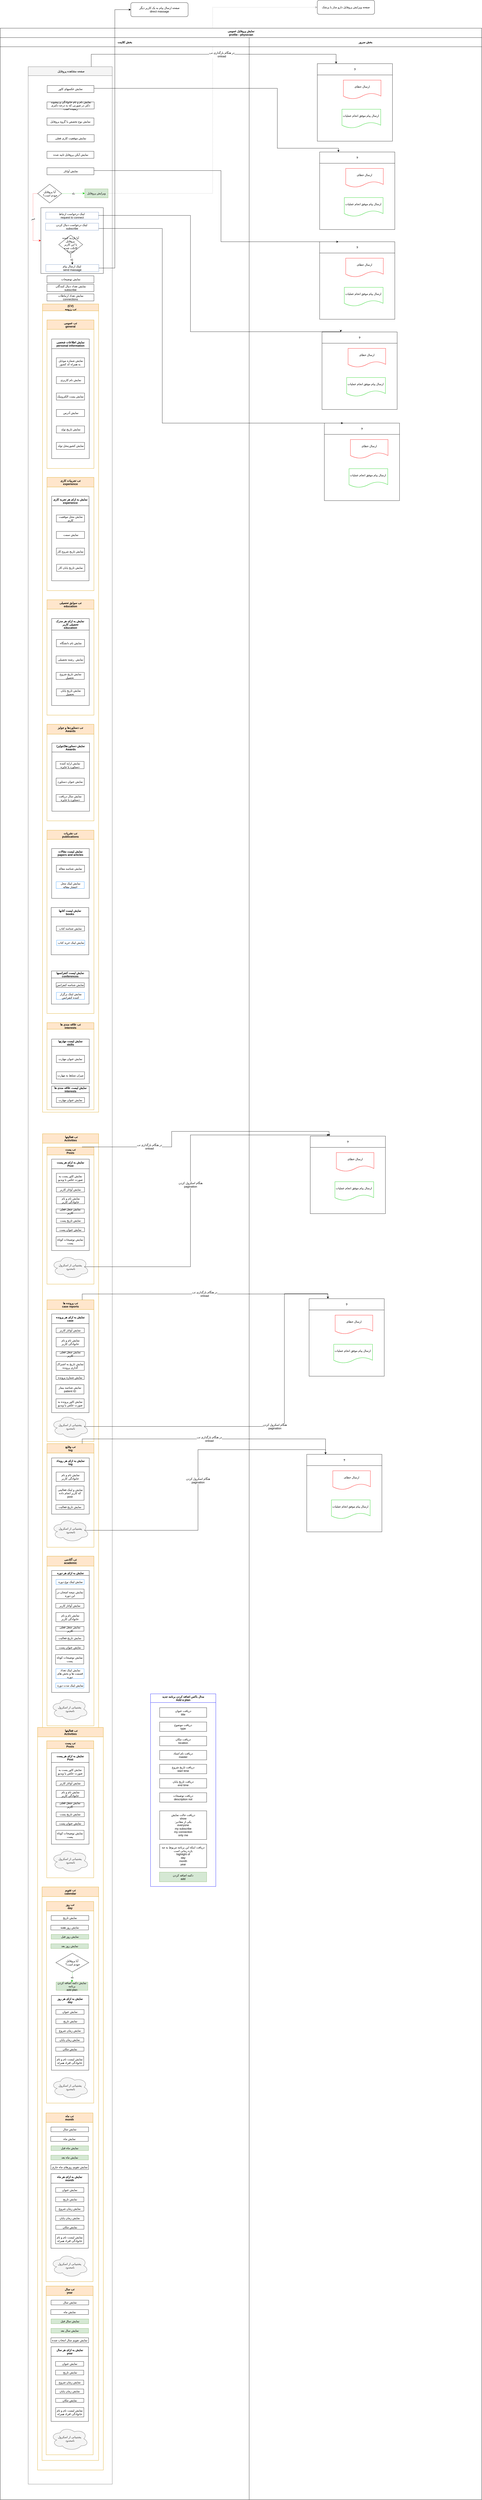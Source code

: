 <mxfile version="11.0.7" type="github"><diagram id="nFZyr5lgO45AVFI8pOyt" name="Page-1"><mxGraphModel dx="2693" dy="-3318" grid="1" gridSize="10" guides="1" tooltips="1" connect="1" arrows="1" fold="1" page="1" pageScale="1" pageWidth="850" pageHeight="1100" math="0" shadow="0"><root><mxCell id="0"/><mxCell id="1" parent="0"/><mxCell id="BDQrtgmXQx_--OrisKJZ-302" value="صفحه ویرایش پروفایل دارو ساز یا پزشک" style="rounded=1;whiteSpace=wrap;html=1;arcSize=14;" parent="1" vertex="1"><mxGeometry x="670" y="4440" width="244" height="60" as="geometry"/></mxCell><mxCell id="BDQrtgmXQx_--OrisKJZ-303" style="edgeStyle=orthogonalEdgeStyle;rounded=0;orthogonalLoop=1;jettySize=auto;html=1;exitX=1;exitY=0.5;exitDx=0;exitDy=0;entryX=0;entryY=0.5;entryDx=0;entryDy=0;dashed=1;strokeColor=#ADADAD;" parent="1" source="BDQrtgmXQx_--OrisKJZ-293" target="BDQrtgmXQx_--OrisKJZ-302" edge="1"><mxGeometry relative="1" as="geometry"/></mxCell><mxCell id="tfL_0uTJYxJrb6nx15mF-1" value="&lt;span style=&quot;background-color: rgb(255 , 255 , 255)&quot;&gt;نمایش پروفایل عمومی&lt;/span&gt;&lt;br&gt;&lt;span style=&quot;background-color: rgb(255 , 255 , 255)&quot;&gt;profile - physician&lt;/span&gt;" style="swimlane;html=1;childLayout=stackLayout;resizeParent=1;resizeParentMax=0;startSize=40;" vertex="1" parent="1"><mxGeometry x="-680" y="4559" width="2050" height="10520" as="geometry"/></mxCell><mxCell id="tfL_0uTJYxJrb6nx15mF-2" value="&lt;span style=&quot;background-color: rgb(255 , 255 , 255)&quot;&gt;بخش کلاینت&lt;/span&gt;" style="swimlane;html=1;startSize=39;" vertex="1" parent="tfL_0uTJYxJrb6nx15mF-1"><mxGeometry y="40" width="1060" height="10480" as="geometry"/></mxCell><mxCell id="6-1D8ZHgFkMubpNs1xCb-3" value="&#10;  صفحه مشاهده پروفایل&#10;" style="swimlane;fillColor=#f5f5f5;strokeColor=#666666;fontColor=#333333;startSize=38;" parent="tfL_0uTJYxJrb6nx15mF-2" vertex="1"><mxGeometry x="119" y="124" width="358" height="10290" as="geometry"/></mxCell><mxCell id="6-1D8ZHgFkMubpNs1xCb-4" value="&lt;p&gt;&lt;/p&gt;&lt;p&gt;&lt;/p&gt;&lt;p&gt;&lt;/p&gt;&lt;p&gt;&lt;/p&gt;&lt;p&gt;&lt;/p&gt;&lt;p&gt;&lt;/p&gt;&lt;p&gt;&amp;nbsp;نمایش نام و نام خانوادگی و پیشوند دکتر در صورتی که به درجه دکتری رسیده است&lt;br&gt;&lt;/p&gt;" style="rounded=0;whiteSpace=wrap;html=1;" parent="6-1D8ZHgFkMubpNs1xCb-3" vertex="1"><mxGeometry x="80" y="150" width="201" height="30" as="geometry"/></mxCell><mxCell id="6-1D8ZHgFkMubpNs1xCb-22" value="&lt;p&gt;&lt;/p&gt;&lt;p&gt;&lt;/p&gt;&lt;p&gt;&lt;/p&gt;&lt;p&gt;&lt;/p&gt;&lt;p&gt;&lt;/p&gt;&lt;p&gt;&lt;/p&gt;&lt;p&gt;نمایش نوع تخصص یا گروه پروفایل&lt;br&gt;&lt;/p&gt;" style="rounded=0;whiteSpace=wrap;html=1;" parent="6-1D8ZHgFkMubpNs1xCb-3" vertex="1"><mxGeometry x="80" y="218" width="200" height="31" as="geometry"/></mxCell><mxCell id="6-1D8ZHgFkMubpNs1xCb-23" value="&lt;p&gt;&lt;/p&gt;&lt;p&gt;&lt;/p&gt;&lt;p&gt;&lt;/p&gt;&lt;p&gt;&lt;/p&gt;&lt;p&gt;&lt;/p&gt;&lt;p&gt;&lt;/p&gt;&lt;p&gt;نمایش موقعیت کاری فعلی&lt;br&gt;&lt;/p&gt;" style="rounded=0;whiteSpace=wrap;html=1;" parent="6-1D8ZHgFkMubpNs1xCb-3" vertex="1"><mxGeometry x="81" y="289" width="200" height="31" as="geometry"/></mxCell><mxCell id="6-1D8ZHgFkMubpNs1xCb-24" value="&lt;p&gt;&lt;/p&gt;&lt;p&gt;&lt;/p&gt;&lt;p&gt;&lt;/p&gt;&lt;p&gt;&lt;/p&gt;&lt;p&gt;&lt;/p&gt;&lt;p&gt;&lt;/p&gt;&lt;p&gt;&amp;nbsp;نمایش آیکن پروفایل تایید شده&lt;br&gt;&lt;/p&gt;" style="rounded=0;whiteSpace=wrap;html=1;" parent="6-1D8ZHgFkMubpNs1xCb-3" vertex="1"><mxGeometry x="80" y="360" width="200" height="30" as="geometry"/></mxCell><mxCell id="BDQrtgmXQx_--OrisKJZ-1" value="&lt;p&gt;&lt;/p&gt;&lt;p&gt;&lt;/p&gt;&lt;p&gt;&lt;/p&gt;&lt;p&gt;&lt;/p&gt;&lt;p&gt;&lt;/p&gt;&lt;p&gt;&lt;/p&gt;&lt;p&gt;نمایش عکسهای کاور&lt;br&gt;&lt;/p&gt;" style="rounded=0;whiteSpace=wrap;html=1;" parent="6-1D8ZHgFkMubpNs1xCb-3" vertex="1"><mxGeometry x="81" y="80" width="199" height="30" as="geometry"/></mxCell><mxCell id="BDQrtgmXQx_--OrisKJZ-2" value="&lt;p&gt;&lt;/p&gt;&lt;p&gt;&lt;/p&gt;&lt;p&gt;&lt;/p&gt;&lt;p&gt;&lt;/p&gt;&lt;p&gt;&lt;/p&gt;&lt;p&gt;&lt;/p&gt;&lt;p&gt;&amp;nbsp;نمایش آواتار&lt;br&gt;&lt;/p&gt;" style="rounded=0;whiteSpace=wrap;html=1;" parent="6-1D8ZHgFkMubpNs1xCb-3" vertex="1"><mxGeometry x="80" y="430" width="200" height="30" as="geometry"/></mxCell><mxCell id="BDQrtgmXQx_--OrisKJZ-7" value="&lt;p&gt;&lt;/p&gt;&lt;p&gt;&lt;/p&gt;&lt;p&gt;&lt;/p&gt;&lt;p&gt;&lt;/p&gt;&lt;p&gt;&lt;/p&gt;&lt;p&gt;&lt;/p&gt;&lt;p&gt;&amp;nbsp;نمایش توضیحات&lt;br&gt;&lt;/p&gt;" style="rounded=0;whiteSpace=wrap;html=1;" parent="6-1D8ZHgFkMubpNs1xCb-3" vertex="1"><mxGeometry x="80" y="890" width="200" height="30" as="geometry"/></mxCell><mxCell id="BDQrtgmXQx_--OrisKJZ-9" value="&lt;p&gt;&lt;/p&gt;&lt;p&gt;&lt;/p&gt;&lt;p&gt;&lt;/p&gt;&lt;p&gt;&lt;/p&gt;&lt;p&gt;&lt;/p&gt;&lt;p&gt;&lt;/p&gt;&lt;p&gt;&amp;nbsp;نمایش تعداد ارتباطات&lt;br&gt;connections&lt;br&gt;&lt;/p&gt;" style="rounded=0;whiteSpace=wrap;html=1;" parent="6-1D8ZHgFkMubpNs1xCb-3" vertex="1"><mxGeometry x="80" y="967" width="200" height="30" as="geometry"/></mxCell><mxCell id="BDQrtgmXQx_--OrisKJZ-10" value="&#10; (CV) &#10;تب رزومه&#10;" style="swimlane;fillColor=#ffe6cc;strokeColor=#d79b00;startSize=29;" parent="6-1D8ZHgFkMubpNs1xCb-3" vertex="1"><mxGeometry x="61" y="1010" width="239" height="3440" as="geometry"><mxRectangle x="61" y="591" width="100" height="20" as="alternateBounds"/></mxGeometry></mxCell><mxCell id="BDQrtgmXQx_--OrisKJZ-21" value="&#10;تب عمومی&#10;general&#10;" style="swimlane;fillColor=#ffe6cc;strokeColor=#d79b00;startSize=40;" parent="BDQrtgmXQx_--OrisKJZ-10" vertex="1"><mxGeometry x="19" y="68" width="200" height="632" as="geometry"/></mxCell><mxCell id="BDQrtgmXQx_--OrisKJZ-22" value="&#10;نمایش اطلاعات شخصی&#10;personal information&#10;" style="swimlane;startSize=41;" parent="BDQrtgmXQx_--OrisKJZ-21" vertex="1"><mxGeometry x="20" y="81" width="160" height="509" as="geometry"/></mxCell><mxCell id="BDQrtgmXQx_--OrisKJZ-23" value="&lt;p&gt;&lt;/p&gt;&lt;p&gt;&lt;/p&gt;&lt;p&gt;&lt;/p&gt;&lt;p&gt;&lt;/p&gt;&lt;p&gt;&lt;/p&gt;&lt;p&gt;&lt;/p&gt;&lt;p&gt;&amp;nbsp;نمایش شماره موبایل به همراه کد کشور&amp;nbsp;&lt;br&gt;&lt;/p&gt;" style="rounded=0;whiteSpace=wrap;html=1;" parent="BDQrtgmXQx_--OrisKJZ-22" vertex="1"><mxGeometry x="20" y="80" width="120" height="40" as="geometry"/></mxCell><mxCell id="BDQrtgmXQx_--OrisKJZ-24" value="&lt;p&gt;&lt;/p&gt;&lt;p&gt;&lt;/p&gt;&lt;p&gt;&lt;/p&gt;&lt;p&gt;&lt;/p&gt;&lt;p&gt;&lt;/p&gt;&lt;p&gt;&lt;/p&gt;&lt;p&gt;نمایش پست الکترونیک&lt;br&gt;&lt;/p&gt;" style="rounded=0;whiteSpace=wrap;html=1;" parent="BDQrtgmXQx_--OrisKJZ-22" vertex="1"><mxGeometry x="20" y="230" width="120" height="30" as="geometry"/></mxCell><mxCell id="BDQrtgmXQx_--OrisKJZ-25" value="&lt;p&gt;&lt;/p&gt;&lt;p&gt;&lt;/p&gt;&lt;p&gt;&lt;/p&gt;&lt;p&gt;&lt;/p&gt;&lt;p&gt;&lt;/p&gt;&lt;p&gt;&lt;/p&gt;&lt;p&gt;&amp;nbsp;نمایش آدرس&lt;br&gt;&lt;/p&gt;" style="rounded=0;whiteSpace=wrap;html=1;" parent="BDQrtgmXQx_--OrisKJZ-22" vertex="1"><mxGeometry x="20" y="300" width="120" height="30" as="geometry"/></mxCell><mxCell id="BDQrtgmXQx_--OrisKJZ-26" value="&lt;p&gt;&lt;/p&gt;&lt;p&gt;&lt;/p&gt;&lt;p&gt;&lt;/p&gt;&lt;p&gt;&lt;/p&gt;&lt;p&gt;&lt;/p&gt;&lt;p&gt;&lt;/p&gt;&lt;p&gt;&amp;nbsp;نمایش تاریخ تولد&lt;br&gt;&lt;/p&gt;" style="rounded=0;whiteSpace=wrap;html=1;" parent="BDQrtgmXQx_--OrisKJZ-22" vertex="1"><mxGeometry x="20" y="370" width="120" height="30" as="geometry"/></mxCell><mxCell id="BDQrtgmXQx_--OrisKJZ-29" value="&lt;p&gt;&lt;/p&gt;&lt;p&gt;&lt;/p&gt;&lt;p&gt;&lt;/p&gt;&lt;p&gt;&lt;/p&gt;&lt;p&gt;&lt;/p&gt;&lt;p&gt;&lt;/p&gt;&lt;p&gt;&amp;nbsp;نمایش کشورمحل تولد&lt;br&gt;&lt;/p&gt;" style="rounded=0;whiteSpace=wrap;html=1;" parent="BDQrtgmXQx_--OrisKJZ-22" vertex="1"><mxGeometry x="20" y="440" width="120" height="30" as="geometry"/></mxCell><mxCell id="BDQrtgmXQx_--OrisKJZ-30" value="&lt;p&gt;&lt;/p&gt;&lt;p&gt;&lt;/p&gt;&lt;p&gt;&lt;/p&gt;&lt;p&gt;&lt;/p&gt;&lt;p&gt;&lt;/p&gt;&lt;p&gt;&lt;/p&gt;&lt;p&gt;&amp;nbsp;نمایش نام کاربری&lt;br&gt;&lt;/p&gt;" style="rounded=0;whiteSpace=wrap;html=1;" parent="BDQrtgmXQx_--OrisKJZ-22" vertex="1"><mxGeometry x="20" y="160" width="120" height="30" as="geometry"/></mxCell><mxCell id="BDQrtgmXQx_--OrisKJZ-65" value="&#10;تب تجربیات کاری&#10;experience&#10;" style="swimlane;fillColor=#ffe6cc;strokeColor=#d79b00;startSize=41;" parent="BDQrtgmXQx_--OrisKJZ-10" vertex="1"><mxGeometry x="19" y="738" width="200" height="482" as="geometry"/></mxCell><mxCell id="BDQrtgmXQx_--OrisKJZ-39" value="&#10;نمایش به ازای هر تجربه کاری&#10;experience&#10;" style="swimlane;startSize=41;" parent="BDQrtgmXQx_--OrisKJZ-65" vertex="1"><mxGeometry x="20" y="80" width="159" height="360" as="geometry"/></mxCell><mxCell id="BDQrtgmXQx_--OrisKJZ-40" value="&lt;p&gt;&lt;/p&gt;&lt;p&gt;&lt;/p&gt;&lt;p&gt;&lt;/p&gt;&lt;p&gt;&lt;/p&gt;&lt;p&gt;&lt;/p&gt;&lt;p&gt;&lt;/p&gt;&lt;p&gt;&amp;nbsp;نمایش محل موقعیت کاری&lt;br&gt;&lt;/p&gt;" style="rounded=0;whiteSpace=wrap;html=1;" parent="BDQrtgmXQx_--OrisKJZ-39" vertex="1"><mxGeometry x="20" y="80" width="120" height="30" as="geometry"/></mxCell><mxCell id="BDQrtgmXQx_--OrisKJZ-41" value="&lt;p&gt;&lt;/p&gt;&lt;p&gt;&lt;/p&gt;&lt;p&gt;&lt;/p&gt;&lt;p&gt;&lt;/p&gt;&lt;p&gt;&lt;/p&gt;&lt;p&gt;&lt;/p&gt;&lt;p&gt;نمایش تاریخ شروع کار&lt;br&gt;&lt;/p&gt;" style="rounded=0;whiteSpace=wrap;html=1;" parent="BDQrtgmXQx_--OrisKJZ-39" vertex="1"><mxGeometry x="20" y="221" width="120" height="29" as="geometry"/></mxCell><mxCell id="BDQrtgmXQx_--OrisKJZ-42" value="&lt;p&gt;&lt;/p&gt;&lt;p&gt;&lt;/p&gt;&lt;p&gt;&lt;/p&gt;&lt;p&gt;&lt;/p&gt;&lt;p&gt;&lt;/p&gt;&lt;p&gt;&lt;/p&gt;&lt;p&gt;نمایش تاریخ پایان کار&lt;br&gt;&lt;/p&gt;" style="rounded=0;whiteSpace=wrap;html=1;" parent="BDQrtgmXQx_--OrisKJZ-39" vertex="1"><mxGeometry x="21" y="290" width="120" height="30" as="geometry"/></mxCell><mxCell id="BDQrtgmXQx_--OrisKJZ-45" value="&lt;p&gt;&lt;/p&gt;&lt;p&gt;&lt;/p&gt;&lt;p&gt;&lt;/p&gt;&lt;p&gt;&lt;/p&gt;&lt;p&gt;&lt;/p&gt;&lt;p&gt;&lt;/p&gt;&lt;p&gt;&amp;nbsp;نمایش سمت&lt;br&gt;&lt;/p&gt;" style="rounded=0;whiteSpace=wrap;html=1;" parent="BDQrtgmXQx_--OrisKJZ-39" vertex="1"><mxGeometry x="20" y="150" width="120" height="30" as="geometry"/></mxCell><mxCell id="BDQrtgmXQx_--OrisKJZ-74" value="&#10;تب سوابق تحصیلی&#10;education&#10;" style="swimlane;fillColor=#ffe6cc;strokeColor=#d79b00;startSize=40;" parent="BDQrtgmXQx_--OrisKJZ-10" vertex="1"><mxGeometry x="19" y="1259" width="200" height="491" as="geometry"/></mxCell><mxCell id="BDQrtgmXQx_--OrisKJZ-46" value="&#10;نمایش به ازای هر مدرک &#10;تحصیلی کاربر&#10;education&#10;" style="swimlane;startSize=49;" parent="BDQrtgmXQx_--OrisKJZ-74" vertex="1"><mxGeometry x="20" y="80" width="160" height="370" as="geometry"/></mxCell><mxCell id="BDQrtgmXQx_--OrisKJZ-47" value="&lt;p&gt;&lt;/p&gt;&lt;p&gt;&lt;/p&gt;&lt;p&gt;&lt;/p&gt;&lt;p&gt;&lt;/p&gt;&lt;p&gt;&lt;/p&gt;&lt;p&gt;&lt;/p&gt;&lt;p&gt;&amp;nbsp;نمایش نام دانشگاه&lt;br&gt;&lt;/p&gt;" style="rounded=0;whiteSpace=wrap;html=1;" parent="BDQrtgmXQx_--OrisKJZ-46" vertex="1"><mxGeometry x="20" y="89" width="120" height="31" as="geometry"/></mxCell><mxCell id="BDQrtgmXQx_--OrisKJZ-48" value="&lt;p&gt;&lt;/p&gt;&lt;p&gt;&lt;/p&gt;&lt;p&gt;&lt;/p&gt;&lt;p&gt;&lt;/p&gt;&lt;p&gt;&lt;/p&gt;&lt;p&gt;&lt;/p&gt;&lt;p&gt;&amp;nbsp;نمایش تاریخ شروع تحصیل&amp;nbsp;&lt;br&gt;&lt;/p&gt;" style="rounded=0;whiteSpace=wrap;html=1;" parent="BDQrtgmXQx_--OrisKJZ-46" vertex="1"><mxGeometry x="19" y="229" width="120" height="30" as="geometry"/></mxCell><mxCell id="BDQrtgmXQx_--OrisKJZ-49" value="&lt;p&gt;&lt;/p&gt;&lt;p&gt;&lt;/p&gt;&lt;p&gt;&lt;/p&gt;&lt;p&gt;&lt;/p&gt;&lt;p&gt;&lt;/p&gt;&lt;p&gt;&lt;/p&gt;&lt;p&gt;&amp;nbsp;نمایش تاریخ پایان تحصیل&amp;nbsp;&lt;br&gt;&lt;/p&gt;" style="rounded=0;whiteSpace=wrap;html=1;" parent="BDQrtgmXQx_--OrisKJZ-46" vertex="1"><mxGeometry x="20" y="299" width="120" height="30" as="geometry"/></mxCell><mxCell id="BDQrtgmXQx_--OrisKJZ-50" value="&lt;p&gt;&lt;/p&gt;&lt;p&gt;&lt;/p&gt;&lt;p&gt;&lt;/p&gt;&lt;p&gt;&lt;/p&gt;&lt;p&gt;&lt;/p&gt;&lt;p&gt;&lt;/p&gt;&lt;p&gt;&amp;nbsp;نمایش&amp;nbsp; رشته تحصیلی&lt;br&gt;&lt;/p&gt;" style="rounded=0;whiteSpace=wrap;html=1;" parent="BDQrtgmXQx_--OrisKJZ-46" vertex="1"><mxGeometry x="19" y="159" width="120" height="31" as="geometry"/></mxCell><mxCell id="BDQrtgmXQx_--OrisKJZ-81" value="&#10;تب دستاوردها و جوایز&#10;Awards&#10;" style="swimlane;fillColor=#ffe6cc;strokeColor=#d79b00;startSize=42;" parent="BDQrtgmXQx_--OrisKJZ-10" vertex="1"><mxGeometry x="19" y="1789" width="200" height="411" as="geometry"/></mxCell><mxCell id="BDQrtgmXQx_--OrisKJZ-51" value="&#10;(نمایش دستاوردها(جوایز&#10;Awards&#10;" style="swimlane;startSize=38;" parent="BDQrtgmXQx_--OrisKJZ-81" vertex="1"><mxGeometry x="21" y="80" width="160" height="290" as="geometry"/></mxCell><mxCell id="BDQrtgmXQx_--OrisKJZ-52" value="&lt;p&gt;&lt;/p&gt;&lt;p&gt;&lt;/p&gt;&lt;p&gt;&lt;/p&gt;&lt;p&gt;&lt;/p&gt;&lt;p&gt;&lt;/p&gt;&lt;p&gt;&lt;/p&gt;&lt;p&gt;نمایش ارايه کننده دستاورد یا جایزه&lt;/p&gt;" style="rounded=0;whiteSpace=wrap;html=1;" parent="BDQrtgmXQx_--OrisKJZ-51" vertex="1"><mxGeometry x="17" y="78" width="120" height="31" as="geometry"/></mxCell><mxCell id="BDQrtgmXQx_--OrisKJZ-53" value="&lt;p&gt;&lt;/p&gt;&lt;p&gt;&lt;/p&gt;&lt;p&gt;&lt;/p&gt;&lt;p&gt;&lt;/p&gt;&lt;p&gt;&lt;/p&gt;&lt;p&gt;&lt;/p&gt;&lt;p&gt;نمایش سال دریافت دستاورد یا جایزه&lt;/p&gt;" style="rounded=0;whiteSpace=wrap;html=1;" parent="BDQrtgmXQx_--OrisKJZ-51" vertex="1"><mxGeometry x="18" y="219" width="120" height="30" as="geometry"/></mxCell><mxCell id="BDQrtgmXQx_--OrisKJZ-55" value="&lt;p&gt;&lt;/p&gt;&lt;p&gt;&lt;/p&gt;&lt;p&gt;&lt;/p&gt;&lt;p&gt;&lt;/p&gt;&lt;p&gt;&lt;/p&gt;&lt;p&gt;&lt;/p&gt;&lt;p&gt;نمایش عنوان دستاورد&lt;br&gt;&lt;/p&gt;" style="rounded=0;whiteSpace=wrap;html=1;" parent="BDQrtgmXQx_--OrisKJZ-51" vertex="1"><mxGeometry x="18" y="149" width="120" height="31" as="geometry"/></mxCell><mxCell id="BDQrtgmXQx_--OrisKJZ-87" value="&#10;تب نشریات&#10;publications&#10;" style="swimlane;fillColor=#ffe6cc;strokeColor=#d79b00;startSize=39;" parent="BDQrtgmXQx_--OrisKJZ-10" vertex="1"><mxGeometry x="19" y="2240" width="200" height="780" as="geometry"/></mxCell><mxCell id="BDQrtgmXQx_--OrisKJZ-60" value="&#10;نمایش لیست مقالات&#10;papers and articles&#10;" style="swimlane;startSize=38;" parent="BDQrtgmXQx_--OrisKJZ-87" vertex="1"><mxGeometry x="20" y="78" width="160" height="212" as="geometry"/></mxCell><mxCell id="BDQrtgmXQx_--OrisKJZ-106" value="&lt;p&gt;&lt;/p&gt;&lt;p&gt;&lt;/p&gt;&lt;p&gt;&lt;/p&gt;&lt;p&gt;&lt;/p&gt;&lt;p&gt;&lt;/p&gt;&lt;p&gt;&lt;/p&gt;&lt;p&gt;نمایش شناسه مقاله&lt;/p&gt;" style="rounded=0;whiteSpace=wrap;html=1;" parent="BDQrtgmXQx_--OrisKJZ-60" vertex="1"><mxGeometry x="20" y="71" width="120" height="29" as="geometry"/></mxCell><mxCell id="BDQrtgmXQx_--OrisKJZ-110" value="&lt;p&gt;&lt;/p&gt;&lt;p&gt;&lt;/p&gt;&lt;p&gt;&lt;/p&gt;&lt;p&gt;&lt;/p&gt;&lt;p&gt;&lt;/p&gt;&lt;p&gt;&lt;/p&gt;&lt;p&gt;&amp;nbsp;نمایش لینک محل انتشار مقاله&lt;/p&gt;" style="rounded=0;whiteSpace=wrap;html=1;fillColor=#FFFFFF;strokeColor=#3399FF;" parent="BDQrtgmXQx_--OrisKJZ-60" vertex="1"><mxGeometry x="19" y="141" width="120" height="29" as="geometry"/></mxCell><mxCell id="BDQrtgmXQx_--OrisKJZ-97" value="&#10;نمایش لیست کتابها&#10;books&#10;" style="swimlane;startSize=40;" parent="BDQrtgmXQx_--OrisKJZ-87" vertex="1"><mxGeometry x="18" y="329" width="160" height="201" as="geometry"/></mxCell><mxCell id="BDQrtgmXQx_--OrisKJZ-111" value="&lt;p&gt;&lt;/p&gt;&lt;p&gt;&lt;/p&gt;&lt;p&gt;&lt;/p&gt;&lt;p&gt;&lt;/p&gt;&lt;p&gt;&lt;/p&gt;&lt;p&gt;&lt;/p&gt;&lt;p&gt;نمایش شناسه کتاب&lt;/p&gt;" style="rounded=0;whiteSpace=wrap;html=1;" parent="BDQrtgmXQx_--OrisKJZ-97" vertex="1"><mxGeometry x="22" y="79" width="120" height="21" as="geometry"/></mxCell><mxCell id="BDQrtgmXQx_--OrisKJZ-112" value="&lt;p&gt;&lt;/p&gt;&lt;p&gt;&lt;/p&gt;&lt;p&gt;&lt;/p&gt;&lt;p&gt;&lt;/p&gt;&lt;p&gt;&lt;/p&gt;&lt;p&gt;&lt;/p&gt;&lt;p&gt;&amp;nbsp;نمایش لینک خرید کتاب&lt;/p&gt;" style="rounded=0;whiteSpace=wrap;html=1;fillColor=#FFFFFF;strokeColor=#3399FF;" parent="BDQrtgmXQx_--OrisKJZ-97" vertex="1"><mxGeometry x="23" y="139" width="120" height="22" as="geometry"/></mxCell><mxCell id="BDQrtgmXQx_--OrisKJZ-101" value="&#10;نمایش لیست کنفرانسها&#10;conferences&#10;" style="swimlane;startSize=30;" parent="BDQrtgmXQx_--OrisKJZ-87" vertex="1"><mxGeometry x="19" y="599" width="160" height="141" as="geometry"/></mxCell><mxCell id="BDQrtgmXQx_--OrisKJZ-113" value="&lt;p&gt;&lt;/p&gt;&lt;p&gt;&lt;/p&gt;&lt;p&gt;&lt;/p&gt;&lt;p&gt;&lt;/p&gt;&lt;p&gt;&lt;/p&gt;&lt;p&gt;&lt;/p&gt;&lt;p&gt;نمایش شناسه کنفرانس&lt;/p&gt;" style="rounded=0;whiteSpace=wrap;html=1;" parent="BDQrtgmXQx_--OrisKJZ-101" vertex="1"><mxGeometry x="20" y="50" width="120" height="20" as="geometry"/></mxCell><mxCell id="BDQrtgmXQx_--OrisKJZ-114" value="&lt;p&gt;&lt;/p&gt;&lt;p&gt;&lt;/p&gt;&lt;p&gt;&lt;/p&gt;&lt;p&gt;&lt;/p&gt;&lt;p&gt;&lt;/p&gt;&lt;p&gt;&lt;/p&gt;&lt;p&gt;&amp;nbsp;نمایش لینک برگزار کننده کنفرانس&lt;/p&gt;" style="rounded=0;whiteSpace=wrap;html=1;fillColor=#FFFFFF;strokeColor=#3399FF;" parent="BDQrtgmXQx_--OrisKJZ-101" vertex="1"><mxGeometry x="21" y="91" width="120" height="30" as="geometry"/></mxCell><mxCell id="BDQrtgmXQx_--OrisKJZ-92" value="&#10;تب علاقه مندی ها&#10;interests&#10;" style="swimlane;fillColor=#ffe6cc;strokeColor=#d79b00;startSize=28;" parent="BDQrtgmXQx_--OrisKJZ-10" vertex="1"><mxGeometry x="19" y="3059" width="200" height="371" as="geometry"/></mxCell><mxCell id="BDQrtgmXQx_--OrisKJZ-93" value="&#10;نمایش لیست مهارتها&#10;skills&#10;" style="swimlane;startSize=31;" parent="BDQrtgmXQx_--OrisKJZ-92" vertex="1"><mxGeometry x="20" y="70" width="160" height="190" as="geometry"/></mxCell><mxCell id="BDQrtgmXQx_--OrisKJZ-94" value="&lt;p&gt;&lt;/p&gt;&lt;p&gt;&lt;/p&gt;&lt;p&gt;&lt;/p&gt;&lt;p&gt;&lt;/p&gt;&lt;p&gt;&lt;/p&gt;&lt;p&gt;&lt;/p&gt;&lt;p&gt;نمایش عنوان مهارت&lt;/p&gt;" style="rounded=0;whiteSpace=wrap;html=1;" parent="BDQrtgmXQx_--OrisKJZ-93" vertex="1"><mxGeometry x="20" y="69" width="120" height="31" as="geometry"/></mxCell><mxCell id="BDQrtgmXQx_--OrisKJZ-96" value="&lt;p&gt;&lt;/p&gt;&lt;p&gt;&lt;/p&gt;&lt;p&gt;&lt;/p&gt;&lt;p&gt;&lt;/p&gt;&lt;p&gt;&lt;/p&gt;&lt;p&gt;&lt;/p&gt;&lt;p&gt;میزان تسلط به مهارت&lt;/p&gt;" style="rounded=0;whiteSpace=wrap;html=1;" parent="BDQrtgmXQx_--OrisKJZ-93" vertex="1"><mxGeometry x="20" y="139" width="120" height="31" as="geometry"/></mxCell><mxCell id="BDQrtgmXQx_--OrisKJZ-122" value="&#10;نمایش لیست علاقه مندی ها&#10;interests&#10;" style="swimlane;startSize=28;" parent="BDQrtgmXQx_--OrisKJZ-92" vertex="1"><mxGeometry x="20" y="270" width="160" height="90" as="geometry"/></mxCell><mxCell id="BDQrtgmXQx_--OrisKJZ-123" value="&lt;p&gt;&lt;/p&gt;&lt;p&gt;&lt;/p&gt;&lt;p&gt;&lt;/p&gt;&lt;p&gt;&lt;/p&gt;&lt;p&gt;&lt;/p&gt;&lt;p&gt;&lt;/p&gt;&lt;p&gt;نمایش عنوان مهارت&lt;/p&gt;" style="rounded=0;whiteSpace=wrap;html=1;" parent="BDQrtgmXQx_--OrisKJZ-122" vertex="1"><mxGeometry x="20" y="49" width="120" height="21" as="geometry"/></mxCell><mxCell id="BDQrtgmXQx_--OrisKJZ-8" value="&lt;p&gt;&lt;/p&gt;&lt;p&gt;&lt;/p&gt;&lt;p&gt;&lt;/p&gt;&lt;p&gt;&lt;/p&gt;&lt;p&gt;&lt;/p&gt;&lt;p&gt;&lt;/p&gt;&lt;p&gt;&amp;nbsp;نمایش تعداد دنبال کنندگان&lt;br&gt;subscribe&lt;br&gt;&lt;/p&gt;" style="rounded=0;whiteSpace=wrap;html=1;" parent="6-1D8ZHgFkMubpNs1xCb-3" vertex="1"><mxGeometry x="80" y="926" width="200" height="31" as="geometry"/></mxCell><mxCell id="BDQrtgmXQx_--OrisKJZ-127" value="&#10;  تب فعالیتها&#10;Activities&#10;" style="swimlane;fillColor=#ffe6cc;strokeColor=#d79b00;startSize=40;" parent="6-1D8ZHgFkMubpNs1xCb-3" vertex="1"><mxGeometry x="61" y="4542" width="239" height="2539" as="geometry"><mxRectangle x="61" y="591" width="100" height="20" as="alternateBounds"/></mxGeometry></mxCell><mxCell id="BDQrtgmXQx_--OrisKJZ-128" value="&#10;تب پست&#10;Posts&#10;" style="swimlane;fillColor=#ffe6cc;strokeColor=#d79b00;startSize=33;" parent="BDQrtgmXQx_--OrisKJZ-127" vertex="1"><mxGeometry x="19" y="57" width="200" height="583" as="geometry"/></mxCell><mxCell id="BDQrtgmXQx_--OrisKJZ-129" value="&#10;نمایش به ازای هر پست&#10;Post&#10;" style="swimlane;startSize=41;" parent="BDQrtgmXQx_--OrisKJZ-128" vertex="1"><mxGeometry x="20" y="51" width="160" height="389" as="geometry"/></mxCell><mxCell id="BDQrtgmXQx_--OrisKJZ-130" value="&lt;p&gt;&lt;/p&gt;&lt;p&gt;&lt;/p&gt;&lt;p&gt;&lt;/p&gt;&lt;p&gt;&lt;/p&gt;&lt;p&gt;&lt;/p&gt;&lt;p&gt;&lt;/p&gt;&lt;p&gt;نمایش کاور پست به صورت عکس یا ویدیو&lt;br&gt;&lt;/p&gt;" style="rounded=0;whiteSpace=wrap;html=1;" parent="BDQrtgmXQx_--OrisKJZ-129" vertex="1"><mxGeometry x="20" y="60" width="120" height="40" as="geometry"/></mxCell><mxCell id="BDQrtgmXQx_--OrisKJZ-131" value="&lt;p&gt;&lt;/p&gt;&lt;p&gt;&lt;/p&gt;&lt;p&gt;&lt;/p&gt;&lt;p&gt;&lt;/p&gt;&lt;p&gt;&lt;/p&gt;&lt;p&gt;&lt;/p&gt;&lt;p&gt;&amp;nbsp;نمایش نام و نام خانوادگی کاربر&lt;br&gt;&lt;/p&gt;" style="rounded=0;whiteSpace=wrap;html=1;" parent="BDQrtgmXQx_--OrisKJZ-129" vertex="1"><mxGeometry x="20" y="160" width="120" height="30" as="geometry"/></mxCell><mxCell id="BDQrtgmXQx_--OrisKJZ-132" value="&lt;p&gt;&lt;/p&gt;&lt;p&gt;&lt;/p&gt;&lt;p&gt;&lt;/p&gt;&lt;p&gt;&lt;/p&gt;&lt;p&gt;&lt;/p&gt;&lt;p&gt;&lt;/p&gt;&lt;p&gt;نمایش شغل فعلی کاربر&lt;br&gt;&lt;/p&gt;" style="rounded=0;whiteSpace=wrap;html=1;" parent="BDQrtgmXQx_--OrisKJZ-129" vertex="1"><mxGeometry x="19" y="212" width="120" height="18" as="geometry"/></mxCell><mxCell id="BDQrtgmXQx_--OrisKJZ-133" value="&lt;p&gt;&lt;/p&gt;&lt;p&gt;&lt;/p&gt;&lt;p&gt;&lt;/p&gt;&lt;p&gt;&lt;/p&gt;&lt;p&gt;&lt;/p&gt;&lt;p&gt;&lt;/p&gt;&lt;p&gt;نمایش تاریخ پست&lt;br&gt;&lt;/p&gt;" style="rounded=0;whiteSpace=wrap;html=1;" parent="BDQrtgmXQx_--OrisKJZ-129" vertex="1"><mxGeometry x="20" y="252" width="120" height="20" as="geometry"/></mxCell><mxCell id="BDQrtgmXQx_--OrisKJZ-134" value="&lt;p&gt;&lt;/p&gt;&lt;p&gt;&lt;/p&gt;&lt;p&gt;&lt;/p&gt;&lt;p&gt;&lt;/p&gt;&lt;p&gt;&lt;/p&gt;&lt;p&gt;&lt;/p&gt;&lt;p&gt;نمایش عنوان پست&lt;br&gt;&lt;/p&gt;" style="rounded=0;whiteSpace=wrap;html=1;" parent="BDQrtgmXQx_--OrisKJZ-129" vertex="1"><mxGeometry x="20" y="292" width="120" height="17" as="geometry"/></mxCell><mxCell id="BDQrtgmXQx_--OrisKJZ-135" value="&lt;p&gt;&lt;/p&gt;&lt;p&gt;&lt;/p&gt;&lt;p&gt;&lt;/p&gt;&lt;p&gt;&lt;/p&gt;&lt;p&gt;&lt;/p&gt;&lt;p&gt;&lt;/p&gt;&lt;p&gt;نمایش آواتار کاربر&lt;br&gt;&lt;/p&gt;" style="rounded=0;whiteSpace=wrap;html=1;" parent="BDQrtgmXQx_--OrisKJZ-129" vertex="1"><mxGeometry x="20" y="120" width="120" height="20" as="geometry"/></mxCell><mxCell id="BDQrtgmXQx_--OrisKJZ-169" value="&lt;p&gt;&lt;/p&gt;&lt;p&gt;&lt;/p&gt;&lt;p&gt;&lt;/p&gt;&lt;p&gt;&lt;/p&gt;&lt;p&gt;&lt;/p&gt;&lt;p&gt;&lt;/p&gt;&lt;p&gt;نمایش توضیحات کوتاه پست&lt;br&gt;&lt;/p&gt;" style="rounded=0;whiteSpace=wrap;html=1;" parent="BDQrtgmXQx_--OrisKJZ-129" vertex="1"><mxGeometry x="19" y="330" width="120" height="40" as="geometry"/></mxCell><mxCell id="BDQrtgmXQx_--OrisKJZ-171" value="&lt;span&gt;پشتیبانی از اسکرول&lt;/span&gt;&lt;br&gt;&lt;span&gt;&amp;nbsp;نامحدود&lt;/span&gt;" style="ellipse;shape=cloud;whiteSpace=wrap;html=1;fillColor=#f5f5f5;strokeColor=#666666;fontColor=#333333;" parent="BDQrtgmXQx_--OrisKJZ-128" vertex="1"><mxGeometry x="19" y="460" width="161" height="100" as="geometry"/></mxCell><mxCell id="BDQrtgmXQx_--OrisKJZ-136" value="&#10;تب پرونده ها&#10;case reports&#10;" style="swimlane;fillColor=#ffe6cc;strokeColor=#d79b00;startSize=41;" parent="BDQrtgmXQx_--OrisKJZ-127" vertex="1"><mxGeometry x="19" y="707" width="200" height="603" as="geometry"/></mxCell><mxCell id="BDQrtgmXQx_--OrisKJZ-137" value="&#10;نمایش به ازای هر پرونده&#10;case&#10;" style="swimlane;startSize=41;" parent="BDQrtgmXQx_--OrisKJZ-136" vertex="1"><mxGeometry x="20" y="60" width="159" height="420" as="geometry"/></mxCell><mxCell id="BDQrtgmXQx_--OrisKJZ-138" value="&lt;p&gt;&lt;/p&gt;&lt;p&gt;&lt;/p&gt;&lt;p&gt;&lt;/p&gt;&lt;p&gt;&lt;/p&gt;&lt;p&gt;&lt;/p&gt;&lt;p&gt;&lt;/p&gt;&lt;p&gt;نمایش آواتار کاربر&lt;br&gt;&lt;/p&gt;" style="rounded=0;whiteSpace=wrap;html=1;" parent="BDQrtgmXQx_--OrisKJZ-137" vertex="1"><mxGeometry x="19" y="60" width="120" height="20" as="geometry"/></mxCell><mxCell id="BDQrtgmXQx_--OrisKJZ-139" value="&lt;p&gt;&lt;/p&gt;&lt;p&gt;&lt;/p&gt;&lt;p&gt;&lt;/p&gt;&lt;p&gt;&lt;/p&gt;&lt;p&gt;&lt;/p&gt;&lt;p&gt;&lt;/p&gt;&lt;p&gt;نمایش شغل فعلی کاربر&lt;br&gt;&lt;/p&gt;" style="rounded=0;whiteSpace=wrap;html=1;" parent="BDQrtgmXQx_--OrisKJZ-137" vertex="1"><mxGeometry x="19" y="160" width="120" height="20" as="geometry"/></mxCell><mxCell id="BDQrtgmXQx_--OrisKJZ-140" value="&lt;p&gt;&lt;/p&gt;&lt;p&gt;&lt;/p&gt;&lt;p&gt;&lt;/p&gt;&lt;p&gt;&lt;/p&gt;&lt;p&gt;&lt;/p&gt;&lt;p&gt;&lt;/p&gt;&lt;p&gt;نمایش تاریخ به اشتراک گذاری پرونده&lt;br&gt;&lt;/p&gt;" style="rounded=0;whiteSpace=wrap;html=1;" parent="BDQrtgmXQx_--OrisKJZ-137" vertex="1"><mxGeometry x="19" y="202" width="120" height="38" as="geometry"/></mxCell><mxCell id="BDQrtgmXQx_--OrisKJZ-141" value="&lt;p&gt;&lt;/p&gt;&lt;p&gt;&lt;/p&gt;&lt;p&gt;&lt;/p&gt;&lt;p&gt;&lt;/p&gt;&lt;p&gt;&lt;/p&gt;&lt;p&gt;&lt;/p&gt;&lt;p&gt;&amp;nbsp;نمایش نام و نام خانوادگی کاربر&lt;br&gt;&lt;/p&gt;" style="rounded=0;whiteSpace=wrap;html=1;" parent="BDQrtgmXQx_--OrisKJZ-137" vertex="1"><mxGeometry x="19" y="100" width="120" height="40" as="geometry"/></mxCell><mxCell id="BDQrtgmXQx_--OrisKJZ-174" value="&lt;p&gt;&lt;/p&gt;&lt;p&gt;&lt;/p&gt;&lt;p&gt;&lt;/p&gt;&lt;p&gt;&lt;/p&gt;&lt;p&gt;&lt;/p&gt;&lt;p&gt;&lt;/p&gt;&lt;p&gt;نمایش شماره پرونده&lt;br&gt;&lt;/p&gt;" style="rounded=0;whiteSpace=wrap;html=1;" parent="BDQrtgmXQx_--OrisKJZ-137" vertex="1"><mxGeometry x="18.5" y="262" width="120" height="17" as="geometry"/></mxCell><mxCell id="BDQrtgmXQx_--OrisKJZ-175" value="&lt;p&gt;&lt;/p&gt;&lt;p&gt;&lt;/p&gt;&lt;p&gt;&lt;/p&gt;&lt;p&gt;&lt;/p&gt;&lt;p&gt;&lt;/p&gt;&lt;p&gt;&lt;/p&gt;&lt;p&gt;نمایش شناسه بیمار&lt;br&gt;patient ID&lt;/p&gt;" style="rounded=0;whiteSpace=wrap;html=1;" parent="BDQrtgmXQx_--OrisKJZ-137" vertex="1"><mxGeometry x="17.5" y="301" width="120" height="40" as="geometry"/></mxCell><mxCell id="BDQrtgmXQx_--OrisKJZ-177" value="&lt;p&gt;&lt;/p&gt;&lt;p&gt;&lt;/p&gt;&lt;p&gt;&lt;/p&gt;&lt;p&gt;&lt;/p&gt;&lt;p&gt;&lt;/p&gt;&lt;p&gt;&lt;/p&gt;&lt;p&gt;نمایش کاور پرونده به صورت عکس یا ویدیو&lt;br&gt;&lt;/p&gt;" style="rounded=0;whiteSpace=wrap;html=1;" parent="BDQrtgmXQx_--OrisKJZ-137" vertex="1"><mxGeometry x="18.5" y="361" width="120" height="40" as="geometry"/></mxCell><mxCell id="BDQrtgmXQx_--OrisKJZ-176" value="&lt;span&gt;پشتیبانی از اسکرول&lt;/span&gt;&lt;br&gt;&lt;span&gt;&amp;nbsp;نامحدود&lt;/span&gt;" style="ellipse;shape=cloud;whiteSpace=wrap;html=1;fillColor=#f5f5f5;strokeColor=#666666;fontColor=#333333;" parent="BDQrtgmXQx_--OrisKJZ-136" vertex="1"><mxGeometry x="18" y="490" width="161" height="100" as="geometry"/></mxCell><mxCell id="BDQrtgmXQx_--OrisKJZ-142" value="&#10;تب وقایع&#10;log&#10;" style="swimlane;fillColor=#ffe6cc;strokeColor=#d79b00;startSize=40;" parent="BDQrtgmXQx_--OrisKJZ-127" vertex="1"><mxGeometry x="19" y="1319" width="200" height="441" as="geometry"/></mxCell><mxCell id="BDQrtgmXQx_--OrisKJZ-143" value="&#10;نمایش به ازای هر رویداد&#10;log&#10;" style="swimlane;startSize=37;" parent="BDQrtgmXQx_--OrisKJZ-142" vertex="1"><mxGeometry x="20" y="61" width="160" height="239" as="geometry"/></mxCell><mxCell id="BDQrtgmXQx_--OrisKJZ-144" value="&lt;p&gt;&lt;/p&gt;&lt;p&gt;&lt;/p&gt;&lt;p&gt;&lt;/p&gt;&lt;p&gt;&lt;/p&gt;&lt;p&gt;&lt;/p&gt;&lt;p&gt;&lt;/p&gt;&lt;p&gt;&amp;nbsp;نمایش نام و نام خانوادگی کاربر&lt;br&gt;&lt;/p&gt;" style="rounded=0;whiteSpace=wrap;html=1;" parent="BDQrtgmXQx_--OrisKJZ-143" vertex="1"><mxGeometry x="19" y="60" width="120" height="40" as="geometry"/></mxCell><mxCell id="BDQrtgmXQx_--OrisKJZ-146" value="&lt;p&gt;&lt;/p&gt;&lt;p&gt;&lt;/p&gt;&lt;p&gt;&lt;/p&gt;&lt;p&gt;&lt;/p&gt;&lt;p&gt;&lt;/p&gt;&lt;p&gt;&lt;/p&gt;&lt;p&gt;نمایش تاریخ فعالیت&lt;br&gt;&lt;/p&gt;" style="rounded=0;whiteSpace=wrap;html=1;" parent="BDQrtgmXQx_--OrisKJZ-143" vertex="1"><mxGeometry x="18" y="199" width="120" height="20" as="geometry"/></mxCell><mxCell id="BDQrtgmXQx_--OrisKJZ-147" value="&lt;p&gt;&lt;/p&gt;&lt;p&gt;&lt;/p&gt;&lt;p&gt;&lt;/p&gt;&lt;p&gt;&lt;/p&gt;&lt;p&gt;&lt;/p&gt;&lt;p&gt;&lt;/p&gt;&lt;p&gt;&amp;nbsp;نمایش و لینک فعالیتی که کاربر انجام داده&lt;br&gt;post&lt;br&gt;&lt;/p&gt;" style="rounded=0;whiteSpace=wrap;html=1;" parent="BDQrtgmXQx_--OrisKJZ-143" vertex="1"><mxGeometry x="18" y="119" width="120" height="61" as="geometry"/></mxCell><mxCell id="BDQrtgmXQx_--OrisKJZ-182" value="&lt;span&gt;پشتیبانی از اسکرول&lt;/span&gt;&lt;br&gt;&lt;span&gt;&amp;nbsp;نامحدود&lt;/span&gt;" style="ellipse;shape=cloud;whiteSpace=wrap;html=1;fillColor=#f5f5f5;strokeColor=#666666;fontColor=#333333;" parent="BDQrtgmXQx_--OrisKJZ-142" vertex="1"><mxGeometry x="19" y="319" width="161" height="100" as="geometry"/></mxCell><mxCell id="BDQrtgmXQx_--OrisKJZ-148" value="&#10;تب آکادمی&#10;academic&#10;" style="swimlane;fillColor=#ffe6cc;strokeColor=#d79b00;startSize=42;" parent="BDQrtgmXQx_--OrisKJZ-127" vertex="1"><mxGeometry x="19" y="1798" width="200" height="722" as="geometry"/></mxCell><mxCell id="BDQrtgmXQx_--OrisKJZ-149" value="&#10;نمایش به ازای هر دوره&#10;" style="swimlane;startSize=21;" parent="BDQrtgmXQx_--OrisKJZ-148" vertex="1"><mxGeometry x="20" y="61" width="160" height="519" as="geometry"/></mxCell><mxCell id="BDQrtgmXQx_--OrisKJZ-150" value="&lt;p&gt;&lt;/p&gt;&lt;p&gt;&lt;/p&gt;&lt;p&gt;&lt;/p&gt;&lt;p&gt;&lt;/p&gt;&lt;p&gt;&lt;/p&gt;&lt;p&gt;&lt;/p&gt;&lt;p&gt;نمایش نتیجه امتحان در این دوره&lt;/p&gt;" style="rounded=0;whiteSpace=wrap;html=1;" parent="BDQrtgmXQx_--OrisKJZ-149" vertex="1"><mxGeometry x="18" y="79" width="120" height="41" as="geometry"/></mxCell><mxCell id="BDQrtgmXQx_--OrisKJZ-152" value="&lt;p&gt;&lt;/p&gt;&lt;p&gt;&lt;/p&gt;&lt;p&gt;&lt;/p&gt;&lt;p&gt;&lt;/p&gt;&lt;p&gt;&lt;/p&gt;&lt;p&gt;&lt;/p&gt;&lt;p&gt;&amp;nbsp;نمایش نام و نام خانوادگی کاربر&lt;br&gt;&lt;/p&gt;" style="rounded=0;whiteSpace=wrap;html=1;" parent="BDQrtgmXQx_--OrisKJZ-149" vertex="1"><mxGeometry x="18" y="179" width="120" height="39" as="geometry"/></mxCell><mxCell id="BDQrtgmXQx_--OrisKJZ-183" value="&lt;p&gt;&lt;/p&gt;&lt;p&gt;&lt;/p&gt;&lt;p&gt;&lt;/p&gt;&lt;p&gt;&lt;/p&gt;&lt;p&gt;&lt;/p&gt;&lt;p&gt;&lt;/p&gt;&lt;p&gt;&amp;nbsp;نمایش لینک نوع دوره&lt;/p&gt;" style="rounded=0;whiteSpace=wrap;html=1;fillColor=#FFFFFF;strokeColor=#3399FF;" parent="BDQrtgmXQx_--OrisKJZ-149" vertex="1"><mxGeometry x="18.5" y="38" width="120" height="21" as="geometry"/></mxCell><mxCell id="BDQrtgmXQx_--OrisKJZ-184" value="&lt;p&gt;&lt;/p&gt;&lt;p&gt;&lt;/p&gt;&lt;p&gt;&lt;/p&gt;&lt;p&gt;&lt;/p&gt;&lt;p&gt;&lt;/p&gt;&lt;p&gt;&lt;/p&gt;&lt;p&gt;نمایش آواتار کاربر&lt;br&gt;&lt;/p&gt;" style="rounded=0;whiteSpace=wrap;html=1;" parent="BDQrtgmXQx_--OrisKJZ-149" vertex="1"><mxGeometry x="17.5" y="140" width="120" height="20" as="geometry"/></mxCell><mxCell id="BDQrtgmXQx_--OrisKJZ-185" value="&lt;p&gt;&lt;/p&gt;&lt;p&gt;&lt;/p&gt;&lt;p&gt;&lt;/p&gt;&lt;p&gt;&lt;/p&gt;&lt;p&gt;&lt;/p&gt;&lt;p&gt;&lt;/p&gt;&lt;p&gt;نمایش شغل فعلی کاربر&lt;br&gt;&lt;/p&gt;" style="rounded=0;whiteSpace=wrap;html=1;" parent="BDQrtgmXQx_--OrisKJZ-149" vertex="1"><mxGeometry x="17.5" y="238.5" width="120" height="20" as="geometry"/></mxCell><mxCell id="BDQrtgmXQx_--OrisKJZ-186" value="&lt;p&gt;&lt;/p&gt;&lt;p&gt;&lt;/p&gt;&lt;p&gt;&lt;/p&gt;&lt;p&gt;&lt;/p&gt;&lt;p&gt;&lt;/p&gt;&lt;p&gt;&lt;/p&gt;&lt;p&gt;نمایش تاریخ فعالیت&lt;br&gt;&lt;/p&gt;" style="rounded=0;whiteSpace=wrap;html=1;" parent="BDQrtgmXQx_--OrisKJZ-149" vertex="1"><mxGeometry x="17.5" y="278" width="120" height="20" as="geometry"/></mxCell><mxCell id="BDQrtgmXQx_--OrisKJZ-188" value="&lt;p&gt;&lt;/p&gt;&lt;p&gt;&lt;/p&gt;&lt;p&gt;&lt;/p&gt;&lt;p&gt;&lt;/p&gt;&lt;p&gt;&lt;/p&gt;&lt;p&gt;&lt;/p&gt;&lt;p&gt;نمایش عنوان پست&lt;br&gt;&lt;/p&gt;" style="rounded=0;whiteSpace=wrap;html=1;" parent="BDQrtgmXQx_--OrisKJZ-149" vertex="1"><mxGeometry x="17.5" y="319" width="120" height="17" as="geometry"/></mxCell><mxCell id="BDQrtgmXQx_--OrisKJZ-189" value="&lt;p&gt;&lt;/p&gt;&lt;p&gt;&lt;/p&gt;&lt;p&gt;&lt;/p&gt;&lt;p&gt;&lt;/p&gt;&lt;p&gt;&lt;/p&gt;&lt;p&gt;&lt;/p&gt;&lt;p&gt;نمایش توضیحات کوتاه پست&lt;br&gt;&lt;/p&gt;" style="rounded=0;whiteSpace=wrap;html=1;" parent="BDQrtgmXQx_--OrisKJZ-149" vertex="1"><mxGeometry x="16.5" y="358" width="120" height="40" as="geometry"/></mxCell><mxCell id="BDQrtgmXQx_--OrisKJZ-190" value="&lt;p&gt;&lt;/p&gt;&lt;p&gt;&lt;/p&gt;&lt;p&gt;&lt;/p&gt;&lt;p&gt;&lt;/p&gt;&lt;p&gt;&lt;/p&gt;&lt;p&gt;&lt;/p&gt;&lt;p&gt;&amp;nbsp;نمایش لینک تعداد قسمت ها و بخش های دوره&lt;/p&gt;" style="rounded=0;whiteSpace=wrap;html=1;fillColor=#FFFFFF;strokeColor=#3399FF;" parent="BDQrtgmXQx_--OrisKJZ-149" vertex="1"><mxGeometry x="18" y="418" width="120" height="42" as="geometry"/></mxCell><mxCell id="BDQrtgmXQx_--OrisKJZ-191" value="&lt;p&gt;&lt;/p&gt;&lt;p&gt;&lt;/p&gt;&lt;p&gt;&lt;/p&gt;&lt;p&gt;&lt;/p&gt;&lt;p&gt;&lt;/p&gt;&lt;p&gt;&lt;/p&gt;&lt;p&gt;&amp;nbsp;نمایش لینک مدت دوره&lt;/p&gt;" style="rounded=0;whiteSpace=wrap;html=1;fillColor=#FFFFFF;strokeColor=#3399FF;" parent="BDQrtgmXQx_--OrisKJZ-149" vertex="1"><mxGeometry x="17.5" y="479" width="120" height="21" as="geometry"/></mxCell><mxCell id="BDQrtgmXQx_--OrisKJZ-187" value="&lt;span&gt;پشتیبانی از اسکرول&lt;/span&gt;&lt;br&gt;&lt;span&gt;&amp;nbsp;نامحدود&lt;/span&gt;" style="ellipse;shape=cloud;whiteSpace=wrap;html=1;fillColor=#f5f5f5;strokeColor=#666666;fontColor=#333333;" parent="BDQrtgmXQx_--OrisKJZ-148" vertex="1"><mxGeometry x="15.5" y="601" width="161" height="100" as="geometry"/></mxCell><mxCell id="BDQrtgmXQx_--OrisKJZ-202" value="&#10;  تب فعالیتها&#10;Activities&#10;" style="swimlane;fillColor=#ffe6cc;strokeColor=#d79b00;startSize=40;" parent="6-1D8ZHgFkMubpNs1xCb-3" vertex="1"><mxGeometry x="40" y="7069" width="280" height="3161" as="geometry"><mxRectangle x="61" y="591" width="100" height="20" as="alternateBounds"/></mxGeometry></mxCell><mxCell id="BDQrtgmXQx_--OrisKJZ-203" value="&#10;تب پست&#10;Posts&#10;" style="swimlane;fillColor=#ffe6cc;strokeColor=#d79b00;startSize=33;" parent="BDQrtgmXQx_--OrisKJZ-202" vertex="1"><mxGeometry x="39" y="57" width="200" height="583" as="geometry"/></mxCell><mxCell id="BDQrtgmXQx_--OrisKJZ-204" value="&#10;نمایش به ازای هر پست&#10;Post&#10;" style="swimlane;startSize=41;" parent="BDQrtgmXQx_--OrisKJZ-203" vertex="1"><mxGeometry x="20" y="51" width="160" height="389" as="geometry"/></mxCell><mxCell id="BDQrtgmXQx_--OrisKJZ-205" value="&lt;p&gt;&lt;/p&gt;&lt;p&gt;&lt;/p&gt;&lt;p&gt;&lt;/p&gt;&lt;p&gt;&lt;/p&gt;&lt;p&gt;&lt;/p&gt;&lt;p&gt;&lt;/p&gt;&lt;p&gt;نمایش کاور پست به صورت عکس یا ویدیو&lt;br&gt;&lt;/p&gt;" style="rounded=0;whiteSpace=wrap;html=1;" parent="BDQrtgmXQx_--OrisKJZ-204" vertex="1"><mxGeometry x="20" y="60" width="120" height="40" as="geometry"/></mxCell><mxCell id="BDQrtgmXQx_--OrisKJZ-206" value="&lt;p&gt;&lt;/p&gt;&lt;p&gt;&lt;/p&gt;&lt;p&gt;&lt;/p&gt;&lt;p&gt;&lt;/p&gt;&lt;p&gt;&lt;/p&gt;&lt;p&gt;&lt;/p&gt;&lt;p&gt;&amp;nbsp;نمایش نام و نام خانوادگی کاربر&lt;br&gt;&lt;/p&gt;" style="rounded=0;whiteSpace=wrap;html=1;" parent="BDQrtgmXQx_--OrisKJZ-204" vertex="1"><mxGeometry x="20" y="160" width="120" height="30" as="geometry"/></mxCell><mxCell id="BDQrtgmXQx_--OrisKJZ-207" value="&lt;p&gt;&lt;/p&gt;&lt;p&gt;&lt;/p&gt;&lt;p&gt;&lt;/p&gt;&lt;p&gt;&lt;/p&gt;&lt;p&gt;&lt;/p&gt;&lt;p&gt;&lt;/p&gt;&lt;p&gt;نمایش شغل فعلی کاربر&lt;br&gt;&lt;/p&gt;" style="rounded=0;whiteSpace=wrap;html=1;" parent="BDQrtgmXQx_--OrisKJZ-204" vertex="1"><mxGeometry x="19" y="212" width="120" height="18" as="geometry"/></mxCell><mxCell id="BDQrtgmXQx_--OrisKJZ-208" value="&lt;p&gt;&lt;/p&gt;&lt;p&gt;&lt;/p&gt;&lt;p&gt;&lt;/p&gt;&lt;p&gt;&lt;/p&gt;&lt;p&gt;&lt;/p&gt;&lt;p&gt;&lt;/p&gt;&lt;p&gt;نمایش تاریخ پست&lt;br&gt;&lt;/p&gt;" style="rounded=0;whiteSpace=wrap;html=1;" parent="BDQrtgmXQx_--OrisKJZ-204" vertex="1"><mxGeometry x="20" y="252" width="120" height="20" as="geometry"/></mxCell><mxCell id="BDQrtgmXQx_--OrisKJZ-209" value="&lt;p&gt;&lt;/p&gt;&lt;p&gt;&lt;/p&gt;&lt;p&gt;&lt;/p&gt;&lt;p&gt;&lt;/p&gt;&lt;p&gt;&lt;/p&gt;&lt;p&gt;&lt;/p&gt;&lt;p&gt;نمایش عنوان پست&lt;br&gt;&lt;/p&gt;" style="rounded=0;whiteSpace=wrap;html=1;" parent="BDQrtgmXQx_--OrisKJZ-204" vertex="1"><mxGeometry x="20" y="292" width="120" height="17" as="geometry"/></mxCell><mxCell id="BDQrtgmXQx_--OrisKJZ-210" value="&lt;p&gt;&lt;/p&gt;&lt;p&gt;&lt;/p&gt;&lt;p&gt;&lt;/p&gt;&lt;p&gt;&lt;/p&gt;&lt;p&gt;&lt;/p&gt;&lt;p&gt;&lt;/p&gt;&lt;p&gt;نمایش آواتار کاربر&lt;br&gt;&lt;/p&gt;" style="rounded=0;whiteSpace=wrap;html=1;" parent="BDQrtgmXQx_--OrisKJZ-204" vertex="1"><mxGeometry x="20" y="120" width="120" height="20" as="geometry"/></mxCell><mxCell id="BDQrtgmXQx_--OrisKJZ-211" value="&lt;p&gt;&lt;/p&gt;&lt;p&gt;&lt;/p&gt;&lt;p&gt;&lt;/p&gt;&lt;p&gt;&lt;/p&gt;&lt;p&gt;&lt;/p&gt;&lt;p&gt;&lt;/p&gt;&lt;p&gt;نمایش توضیحات کوتاه پست&lt;br&gt;&lt;/p&gt;" style="rounded=0;whiteSpace=wrap;html=1;" parent="BDQrtgmXQx_--OrisKJZ-204" vertex="1"><mxGeometry x="19" y="330" width="120" height="40" as="geometry"/></mxCell><mxCell id="BDQrtgmXQx_--OrisKJZ-212" value="&lt;span&gt;پشتیبانی از اسکرول&lt;/span&gt;&lt;br&gt;&lt;span&gt;&amp;nbsp;نامحدود&lt;/span&gt;" style="ellipse;shape=cloud;whiteSpace=wrap;html=1;fillColor=#f5f5f5;strokeColor=#666666;fontColor=#333333;" parent="BDQrtgmXQx_--OrisKJZ-203" vertex="1"><mxGeometry x="19" y="460" width="161" height="100" as="geometry"/></mxCell><mxCell id="BDQrtgmXQx_--OrisKJZ-213" value="&#10;تب تقویم&#10;calendar&#10;" style="swimlane;fillColor=#ffe6cc;strokeColor=#d79b00;startSize=41;" parent="BDQrtgmXQx_--OrisKJZ-202" vertex="1"><mxGeometry x="19" y="679" width="241" height="2441" as="geometry"/></mxCell><mxCell id="BDQrtgmXQx_--OrisKJZ-223" value="&#10;تب روز&#10;day&#10;" style="swimlane;fillColor=#ffe6cc;strokeColor=#d79b00;startSize=40;" parent="BDQrtgmXQx_--OrisKJZ-213" vertex="1"><mxGeometry x="19" y="62" width="201" height="858" as="geometry"/></mxCell><mxCell id="BDQrtgmXQx_--OrisKJZ-242" value="&lt;p&gt;&lt;/p&gt;&lt;p&gt;&lt;/p&gt;&lt;p&gt;&lt;/p&gt;&lt;p&gt;&lt;/p&gt;&lt;p&gt;&lt;/p&gt;&lt;p&gt;&lt;/p&gt;&lt;p&gt;نمایش تاریخ&lt;/p&gt;" style="rounded=0;whiteSpace=wrap;html=1;" parent="BDQrtgmXQx_--OrisKJZ-223" vertex="1"><mxGeometry x="20" y="60" width="160" height="20" as="geometry"/></mxCell><mxCell id="BDQrtgmXQx_--OrisKJZ-243" value="&lt;p&gt;&lt;/p&gt;&lt;p&gt;&lt;/p&gt;&lt;p&gt;&lt;/p&gt;&lt;p&gt;&lt;/p&gt;&lt;p&gt;&lt;/p&gt;&lt;p&gt;&lt;/p&gt;&lt;p&gt;نمایش روز هفته&lt;/p&gt;" style="rounded=0;whiteSpace=wrap;html=1;" parent="BDQrtgmXQx_--OrisKJZ-223" vertex="1"><mxGeometry x="18.5" y="101" width="160" height="20" as="geometry"/></mxCell><mxCell id="BDQrtgmXQx_--OrisKJZ-244" value="&lt;p&gt;&lt;/p&gt;&lt;p&gt;&lt;/p&gt;&lt;p&gt;&lt;/p&gt;&lt;p&gt;&lt;/p&gt;&lt;p&gt;&lt;/p&gt;&lt;p&gt;&lt;/p&gt;&lt;p&gt;نمایش روز قبل&lt;/p&gt;" style="rounded=0;whiteSpace=wrap;html=1;fillColor=#d5e8d4;strokeColor=#82b366;" parent="BDQrtgmXQx_--OrisKJZ-223" vertex="1"><mxGeometry x="20" y="140" width="160" height="20" as="geometry"/></mxCell><mxCell id="BDQrtgmXQx_--OrisKJZ-245" value="&lt;p&gt;&lt;/p&gt;&lt;p&gt;&lt;/p&gt;&lt;p&gt;&lt;/p&gt;&lt;p&gt;&lt;/p&gt;&lt;p&gt;&lt;/p&gt;&lt;p&gt;&lt;/p&gt;&lt;p&gt;نمایش روز بعد&lt;/p&gt;" style="rounded=0;whiteSpace=wrap;html=1;fillColor=#d5e8d4;strokeColor=#82b366;" parent="BDQrtgmXQx_--OrisKJZ-223" vertex="1"><mxGeometry x="18.5" y="180" width="160" height="20" as="geometry"/></mxCell><mxCell id="BDQrtgmXQx_--OrisKJZ-214" value="&#10;نمایش به ازای هر روز&#10;day&#10;" style="swimlane;startSize=41;" parent="BDQrtgmXQx_--OrisKJZ-223" vertex="1"><mxGeometry x="21" y="400" width="159" height="318" as="geometry"/></mxCell><mxCell id="BDQrtgmXQx_--OrisKJZ-215" value="&lt;p&gt;&lt;/p&gt;&lt;p&gt;&lt;/p&gt;&lt;p&gt;&lt;/p&gt;&lt;p&gt;&lt;/p&gt;&lt;p&gt;&lt;/p&gt;&lt;p&gt;&lt;/p&gt;&lt;p&gt;نمایش عنوان&lt;br&gt;&lt;/p&gt;" style="rounded=0;whiteSpace=wrap;html=1;" parent="BDQrtgmXQx_--OrisKJZ-214" vertex="1"><mxGeometry x="19" y="60" width="120" height="20" as="geometry"/></mxCell><mxCell id="BDQrtgmXQx_--OrisKJZ-216" value="&lt;p&gt;&lt;/p&gt;&lt;p&gt;&lt;/p&gt;&lt;p&gt;&lt;/p&gt;&lt;p&gt;&lt;/p&gt;&lt;p&gt;&lt;/p&gt;&lt;p&gt;&lt;/p&gt;&lt;p&gt;نمایش زمان شروع&lt;br&gt;&lt;/p&gt;" style="rounded=0;whiteSpace=wrap;html=1;" parent="BDQrtgmXQx_--OrisKJZ-214" vertex="1"><mxGeometry x="19" y="140" width="120" height="20" as="geometry"/></mxCell><mxCell id="BDQrtgmXQx_--OrisKJZ-217" value="&lt;p&gt;&lt;/p&gt;&lt;p&gt;&lt;/p&gt;&lt;p&gt;&lt;/p&gt;&lt;p&gt;&lt;/p&gt;&lt;p&gt;&lt;/p&gt;&lt;p&gt;&lt;/p&gt;&lt;p&gt;نمایش زمان پایان&lt;br&gt;&lt;/p&gt;" style="rounded=0;whiteSpace=wrap;html=1;" parent="BDQrtgmXQx_--OrisKJZ-214" vertex="1"><mxGeometry x="18" y="180" width="120" height="18" as="geometry"/></mxCell><mxCell id="BDQrtgmXQx_--OrisKJZ-218" value="&lt;p&gt;&lt;/p&gt;&lt;p&gt;&lt;/p&gt;&lt;p&gt;&lt;/p&gt;&lt;p&gt;&lt;/p&gt;&lt;p&gt;&lt;/p&gt;&lt;p&gt;&lt;/p&gt;&lt;p&gt;&amp;nbsp;نمایش تاریخ&lt;br&gt;&lt;/p&gt;" style="rounded=0;whiteSpace=wrap;html=1;" parent="BDQrtgmXQx_--OrisKJZ-214" vertex="1"><mxGeometry x="19" y="100" width="120" height="20" as="geometry"/></mxCell><mxCell id="BDQrtgmXQx_--OrisKJZ-219" value="&lt;p&gt;&lt;/p&gt;&lt;p&gt;&lt;/p&gt;&lt;p&gt;&lt;/p&gt;&lt;p&gt;&lt;/p&gt;&lt;p&gt;&lt;/p&gt;&lt;p&gt;&lt;/p&gt;&lt;p&gt;نمایش مکان&lt;br&gt;&lt;/p&gt;" style="rounded=0;whiteSpace=wrap;html=1;" parent="BDQrtgmXQx_--OrisKJZ-214" vertex="1"><mxGeometry x="18.5" y="220" width="120" height="17" as="geometry"/></mxCell><mxCell id="BDQrtgmXQx_--OrisKJZ-220" value="&lt;p&gt;&lt;/p&gt;&lt;p&gt;&lt;/p&gt;&lt;p&gt;&lt;/p&gt;&lt;p&gt;&lt;/p&gt;&lt;p&gt;&lt;/p&gt;&lt;p&gt;&lt;/p&gt;&lt;p&gt;نمایش لیست نام و نام خانوادگی افراد همراه&lt;br&gt;&lt;/p&gt;" style="rounded=0;whiteSpace=wrap;html=1;" parent="BDQrtgmXQx_--OrisKJZ-214" vertex="1"><mxGeometry x="17.5" y="259" width="120" height="40" as="geometry"/></mxCell><mxCell id="BDQrtgmXQx_--OrisKJZ-222" value="&lt;span&gt;پشتیبانی از اسکرول&lt;/span&gt;&lt;br&gt;&lt;span&gt;&amp;nbsp;نامحدود&lt;/span&gt;" style="ellipse;shape=cloud;whiteSpace=wrap;html=1;fillColor=#f5f5f5;strokeColor=#666666;fontColor=#333333;" parent="BDQrtgmXQx_--OrisKJZ-223" vertex="1"><mxGeometry x="19.5" y="740.5" width="161" height="100" as="geometry"/></mxCell><mxCell id="BDQrtgmXQx_--OrisKJZ-306" value="آیا پروفایل&lt;br&gt;&amp;nbsp;خودم است؟" style="rhombus;whiteSpace=wrap;html=1;" parent="BDQrtgmXQx_--OrisKJZ-223" vertex="1"><mxGeometry x="40" y="220" width="140" height="80" as="geometry"/></mxCell><mxCell id="BDQrtgmXQx_--OrisKJZ-307" value="بله" style="edgeStyle=orthogonalEdgeStyle;rounded=0;orthogonalLoop=1;jettySize=auto;html=1;entryX=0.5;entryY=0;entryDx=0;entryDy=0;dashed=1;fillColor=#d5e8d4;strokeColor=#00CC00;exitX=0.5;exitY=1;exitDx=0;exitDy=0;" parent="BDQrtgmXQx_--OrisKJZ-223" source="BDQrtgmXQx_--OrisKJZ-306" target="BDQrtgmXQx_--OrisKJZ-304" edge="1"><mxGeometry relative="1" as="geometry"><mxPoint x="161" y="270" as="sourcePoint"/></mxGeometry></mxCell><mxCell id="BDQrtgmXQx_--OrisKJZ-304" value="&lt;p&gt;&lt;/p&gt;&lt;p&gt;&lt;/p&gt;&lt;p&gt;&lt;/p&gt;&lt;p&gt;&lt;/p&gt;&lt;p&gt;&lt;/p&gt;&lt;p&gt;&lt;/p&gt;&lt;p&gt;&lt;span&gt;نمایش دکمه اضافه کردن برنامه&lt;br&gt;add plan&lt;/span&gt;&lt;/p&gt;" style="rounded=0;whiteSpace=wrap;html=1;fillColor=#d5e8d4;strokeColor=#82b366;" parent="BDQrtgmXQx_--OrisKJZ-223" vertex="1"><mxGeometry x="41" y="343" width="135" height="35" as="geometry"/></mxCell><mxCell id="BDQrtgmXQx_--OrisKJZ-248" value="&#10;تب ماه&#10;month&#10;" style="swimlane;fillColor=#ffe6cc;strokeColor=#d79b00;startSize=40;" parent="BDQrtgmXQx_--OrisKJZ-213" vertex="1"><mxGeometry x="17" y="962" width="200" height="718" as="geometry"/></mxCell><mxCell id="BDQrtgmXQx_--OrisKJZ-249" value="&lt;p&gt;&lt;/p&gt;&lt;p&gt;&lt;/p&gt;&lt;p&gt;&lt;/p&gt;&lt;p&gt;&lt;/p&gt;&lt;p&gt;&lt;/p&gt;&lt;p&gt;&lt;/p&gt;&lt;p&gt;نمایش سال&lt;/p&gt;" style="rounded=0;whiteSpace=wrap;html=1;" parent="BDQrtgmXQx_--OrisKJZ-248" vertex="1"><mxGeometry x="21" y="60" width="160" height="20" as="geometry"/></mxCell><mxCell id="BDQrtgmXQx_--OrisKJZ-250" value="&lt;p&gt;&lt;/p&gt;&lt;p&gt;&lt;/p&gt;&lt;p&gt;&lt;/p&gt;&lt;p&gt;&lt;/p&gt;&lt;p&gt;&lt;/p&gt;&lt;p&gt;&lt;/p&gt;&lt;p&gt;نمایش ماه&lt;/p&gt;" style="rounded=0;whiteSpace=wrap;html=1;" parent="BDQrtgmXQx_--OrisKJZ-248" vertex="1"><mxGeometry x="20" y="100" width="160" height="21" as="geometry"/></mxCell><mxCell id="BDQrtgmXQx_--OrisKJZ-251" value="&lt;p&gt;&lt;/p&gt;&lt;p&gt;&lt;/p&gt;&lt;p&gt;&lt;/p&gt;&lt;p&gt;&lt;/p&gt;&lt;p&gt;&lt;/p&gt;&lt;p&gt;&lt;/p&gt;&lt;p&gt;نمایش ماه قبل&lt;/p&gt;" style="rounded=0;whiteSpace=wrap;html=1;fillColor=#d5e8d4;strokeColor=#82b366;" parent="BDQrtgmXQx_--OrisKJZ-248" vertex="1"><mxGeometry x="21" y="140" width="160" height="20" as="geometry"/></mxCell><mxCell id="BDQrtgmXQx_--OrisKJZ-252" value="&lt;p&gt;&lt;/p&gt;&lt;p&gt;&lt;/p&gt;&lt;p&gt;&lt;/p&gt;&lt;p&gt;&lt;/p&gt;&lt;p&gt;&lt;/p&gt;&lt;p&gt;&lt;/p&gt;&lt;p&gt;نمایش ماه بعد&lt;/p&gt;" style="rounded=0;whiteSpace=wrap;html=1;fillColor=#d5e8d4;strokeColor=#82b366;" parent="BDQrtgmXQx_--OrisKJZ-248" vertex="1"><mxGeometry x="20.5" y="180" width="160" height="20" as="geometry"/></mxCell><mxCell id="BDQrtgmXQx_--OrisKJZ-253" value="&#10;نمایش به ازای هر ماه&#10;month&#10;" style="swimlane;startSize=41;" parent="BDQrtgmXQx_--OrisKJZ-248" vertex="1"><mxGeometry x="21" y="258" width="159" height="318" as="geometry"/></mxCell><mxCell id="BDQrtgmXQx_--OrisKJZ-254" value="&lt;p&gt;&lt;/p&gt;&lt;p&gt;&lt;/p&gt;&lt;p&gt;&lt;/p&gt;&lt;p&gt;&lt;/p&gt;&lt;p&gt;&lt;/p&gt;&lt;p&gt;&lt;/p&gt;&lt;p&gt;نمایش عنوان&lt;br&gt;&lt;/p&gt;" style="rounded=0;whiteSpace=wrap;html=1;" parent="BDQrtgmXQx_--OrisKJZ-253" vertex="1"><mxGeometry x="20" y="60" width="120" height="20" as="geometry"/></mxCell><mxCell id="BDQrtgmXQx_--OrisKJZ-255" value="&lt;p&gt;&lt;/p&gt;&lt;p&gt;&lt;/p&gt;&lt;p&gt;&lt;/p&gt;&lt;p&gt;&lt;/p&gt;&lt;p&gt;&lt;/p&gt;&lt;p&gt;&lt;/p&gt;&lt;p&gt;نمایش زمان شروع&lt;br&gt;&lt;/p&gt;" style="rounded=0;whiteSpace=wrap;html=1;" parent="BDQrtgmXQx_--OrisKJZ-253" vertex="1"><mxGeometry x="20" y="140" width="120" height="20" as="geometry"/></mxCell><mxCell id="BDQrtgmXQx_--OrisKJZ-256" value="&lt;p&gt;&lt;/p&gt;&lt;p&gt;&lt;/p&gt;&lt;p&gt;&lt;/p&gt;&lt;p&gt;&lt;/p&gt;&lt;p&gt;&lt;/p&gt;&lt;p&gt;&lt;/p&gt;&lt;p&gt;نمایش زمان پایان&lt;br&gt;&lt;/p&gt;" style="rounded=0;whiteSpace=wrap;html=1;" parent="BDQrtgmXQx_--OrisKJZ-253" vertex="1"><mxGeometry x="20" y="180" width="120" height="20" as="geometry"/></mxCell><mxCell id="BDQrtgmXQx_--OrisKJZ-257" value="&lt;p&gt;&lt;/p&gt;&lt;p&gt;&lt;/p&gt;&lt;p&gt;&lt;/p&gt;&lt;p&gt;&lt;/p&gt;&lt;p&gt;&lt;/p&gt;&lt;p&gt;&lt;/p&gt;&lt;p&gt;&amp;nbsp;نمایش تاریخ&lt;br&gt;&lt;/p&gt;" style="rounded=0;whiteSpace=wrap;html=1;" parent="BDQrtgmXQx_--OrisKJZ-253" vertex="1"><mxGeometry x="20" y="100" width="120" height="20" as="geometry"/></mxCell><mxCell id="BDQrtgmXQx_--OrisKJZ-258" value="&lt;p&gt;&lt;/p&gt;&lt;p&gt;&lt;/p&gt;&lt;p&gt;&lt;/p&gt;&lt;p&gt;&lt;/p&gt;&lt;p&gt;&lt;/p&gt;&lt;p&gt;&lt;/p&gt;&lt;p&gt;نمایش مکان&lt;br&gt;&lt;/p&gt;" style="rounded=0;whiteSpace=wrap;html=1;" parent="BDQrtgmXQx_--OrisKJZ-253" vertex="1"><mxGeometry x="20.5" y="220" width="120" height="17" as="geometry"/></mxCell><mxCell id="BDQrtgmXQx_--OrisKJZ-259" value="&lt;p&gt;&lt;/p&gt;&lt;p&gt;&lt;/p&gt;&lt;p&gt;&lt;/p&gt;&lt;p&gt;&lt;/p&gt;&lt;p&gt;&lt;/p&gt;&lt;p&gt;&lt;/p&gt;&lt;p&gt;نمایش لیست نام و نام خانوادگی افراد همراه&lt;br&gt;&lt;/p&gt;" style="rounded=0;whiteSpace=wrap;html=1;" parent="BDQrtgmXQx_--OrisKJZ-253" vertex="1"><mxGeometry x="19.5" y="259" width="120" height="40" as="geometry"/></mxCell><mxCell id="BDQrtgmXQx_--OrisKJZ-260" value="&lt;span&gt;پشتیبانی از اسکرول&lt;/span&gt;&lt;br&gt;&lt;span&gt;&amp;nbsp;نامحدود&lt;/span&gt;" style="ellipse;shape=cloud;whiteSpace=wrap;html=1;fillColor=#f5f5f5;strokeColor=#666666;fontColor=#333333;" parent="BDQrtgmXQx_--OrisKJZ-248" vertex="1"><mxGeometry x="19.5" y="600" width="161" height="100" as="geometry"/></mxCell><mxCell id="BDQrtgmXQx_--OrisKJZ-261" value="&lt;p&gt;&lt;/p&gt;&lt;p&gt;&lt;/p&gt;&lt;p&gt;&lt;/p&gt;&lt;p&gt;&lt;/p&gt;&lt;p&gt;&lt;/p&gt;&lt;p&gt;&lt;/p&gt;&lt;p&gt;نمایش تقویم روزهای ماه جاری&lt;/p&gt;" style="rounded=0;whiteSpace=wrap;html=1;" parent="BDQrtgmXQx_--OrisKJZ-248" vertex="1"><mxGeometry x="20.5" y="220" width="160" height="21" as="geometry"/></mxCell><mxCell id="BDQrtgmXQx_--OrisKJZ-262" value="&#10;تب سال&#10;year&#10;" style="swimlane;fillColor=#ffe6cc;strokeColor=#d79b00;startSize=40;" parent="BDQrtgmXQx_--OrisKJZ-213" vertex="1"><mxGeometry x="17.5" y="1699" width="200" height="718" as="geometry"/></mxCell><mxCell id="BDQrtgmXQx_--OrisKJZ-263" value="&lt;p&gt;&lt;/p&gt;&lt;p&gt;&lt;/p&gt;&lt;p&gt;&lt;/p&gt;&lt;p&gt;&lt;/p&gt;&lt;p&gt;&lt;/p&gt;&lt;p&gt;&lt;/p&gt;&lt;p&gt;نمایش سال&lt;/p&gt;" style="rounded=0;whiteSpace=wrap;html=1;" parent="BDQrtgmXQx_--OrisKJZ-262" vertex="1"><mxGeometry x="21" y="60" width="160" height="20" as="geometry"/></mxCell><mxCell id="BDQrtgmXQx_--OrisKJZ-264" value="&lt;p&gt;&lt;/p&gt;&lt;p&gt;&lt;/p&gt;&lt;p&gt;&lt;/p&gt;&lt;p&gt;&lt;/p&gt;&lt;p&gt;&lt;/p&gt;&lt;p&gt;&lt;/p&gt;&lt;p&gt;نمایش ماه&lt;/p&gt;" style="rounded=0;whiteSpace=wrap;html=1;" parent="BDQrtgmXQx_--OrisKJZ-262" vertex="1"><mxGeometry x="20" y="100" width="160" height="21" as="geometry"/></mxCell><mxCell id="BDQrtgmXQx_--OrisKJZ-265" value="&lt;p&gt;&lt;/p&gt;&lt;p&gt;&lt;/p&gt;&lt;p&gt;&lt;/p&gt;&lt;p&gt;&lt;/p&gt;&lt;p&gt;&lt;/p&gt;&lt;p&gt;&lt;/p&gt;&lt;p&gt;نمایش سال قبل&lt;/p&gt;" style="rounded=0;whiteSpace=wrap;html=1;fillColor=#d5e8d4;strokeColor=#82b366;" parent="BDQrtgmXQx_--OrisKJZ-262" vertex="1"><mxGeometry x="21" y="140" width="160" height="20" as="geometry"/></mxCell><mxCell id="BDQrtgmXQx_--OrisKJZ-266" value="&lt;p&gt;&lt;/p&gt;&lt;p&gt;&lt;/p&gt;&lt;p&gt;&lt;/p&gt;&lt;p&gt;&lt;/p&gt;&lt;p&gt;&lt;/p&gt;&lt;p&gt;&lt;/p&gt;&lt;p&gt;نمایش سال بعد&lt;/p&gt;" style="rounded=0;whiteSpace=wrap;html=1;fillColor=#d5e8d4;strokeColor=#82b366;" parent="BDQrtgmXQx_--OrisKJZ-262" vertex="1"><mxGeometry x="20.5" y="180" width="160" height="20" as="geometry"/></mxCell><mxCell id="BDQrtgmXQx_--OrisKJZ-267" value="&#10;نمایش به ازای هر سال&#10;year&#10;" style="swimlane;startSize=41;" parent="BDQrtgmXQx_--OrisKJZ-262" vertex="1"><mxGeometry x="21" y="258" width="159" height="318" as="geometry"/></mxCell><mxCell id="BDQrtgmXQx_--OrisKJZ-268" value="&lt;p&gt;&lt;/p&gt;&lt;p&gt;&lt;/p&gt;&lt;p&gt;&lt;/p&gt;&lt;p&gt;&lt;/p&gt;&lt;p&gt;&lt;/p&gt;&lt;p&gt;&lt;/p&gt;&lt;p&gt;نمایش عنوان&lt;br&gt;&lt;/p&gt;" style="rounded=0;whiteSpace=wrap;html=1;" parent="BDQrtgmXQx_--OrisKJZ-267" vertex="1"><mxGeometry x="19" y="63" width="120" height="20" as="geometry"/></mxCell><mxCell id="BDQrtgmXQx_--OrisKJZ-269" value="&lt;p&gt;&lt;/p&gt;&lt;p&gt;&lt;/p&gt;&lt;p&gt;&lt;/p&gt;&lt;p&gt;&lt;/p&gt;&lt;p&gt;&lt;/p&gt;&lt;p&gt;&lt;/p&gt;&lt;p&gt;نمایش زمان شروع&lt;br&gt;&lt;/p&gt;" style="rounded=0;whiteSpace=wrap;html=1;" parent="BDQrtgmXQx_--OrisKJZ-267" vertex="1"><mxGeometry x="19" y="142" width="120" height="20" as="geometry"/></mxCell><mxCell id="BDQrtgmXQx_--OrisKJZ-270" value="&lt;p&gt;&lt;/p&gt;&lt;p&gt;&lt;/p&gt;&lt;p&gt;&lt;/p&gt;&lt;p&gt;&lt;/p&gt;&lt;p&gt;&lt;/p&gt;&lt;p&gt;&lt;/p&gt;&lt;p&gt;نمایش زمان پایان&lt;br&gt;&lt;/p&gt;" style="rounded=0;whiteSpace=wrap;html=1;" parent="BDQrtgmXQx_--OrisKJZ-267" vertex="1"><mxGeometry x="19" y="180" width="120" height="20" as="geometry"/></mxCell><mxCell id="BDQrtgmXQx_--OrisKJZ-271" value="&lt;p&gt;&lt;/p&gt;&lt;p&gt;&lt;/p&gt;&lt;p&gt;&lt;/p&gt;&lt;p&gt;&lt;/p&gt;&lt;p&gt;&lt;/p&gt;&lt;p&gt;&lt;/p&gt;&lt;p&gt;&amp;nbsp;نمایش تاریخ&lt;br&gt;&lt;/p&gt;" style="rounded=0;whiteSpace=wrap;html=1;" parent="BDQrtgmXQx_--OrisKJZ-267" vertex="1"><mxGeometry x="19" y="100" width="120" height="20" as="geometry"/></mxCell><mxCell id="BDQrtgmXQx_--OrisKJZ-272" value="&lt;p&gt;&lt;/p&gt;&lt;p&gt;&lt;/p&gt;&lt;p&gt;&lt;/p&gt;&lt;p&gt;&lt;/p&gt;&lt;p&gt;&lt;/p&gt;&lt;p&gt;&lt;/p&gt;&lt;p&gt;نمایش مکان&lt;br&gt;&lt;/p&gt;" style="rounded=0;whiteSpace=wrap;html=1;" parent="BDQrtgmXQx_--OrisKJZ-267" vertex="1"><mxGeometry x="19.5" y="220" width="120" height="17" as="geometry"/></mxCell><mxCell id="BDQrtgmXQx_--OrisKJZ-273" value="&lt;p&gt;&lt;/p&gt;&lt;p&gt;&lt;/p&gt;&lt;p&gt;&lt;/p&gt;&lt;p&gt;&lt;/p&gt;&lt;p&gt;&lt;/p&gt;&lt;p&gt;&lt;/p&gt;&lt;p&gt;نمایش لیست نام و نام خانوادگی افراد همراه&lt;br&gt;&lt;/p&gt;" style="rounded=0;whiteSpace=wrap;html=1;" parent="BDQrtgmXQx_--OrisKJZ-267" vertex="1"><mxGeometry x="19.5" y="259" width="120" height="40" as="geometry"/></mxCell><mxCell id="BDQrtgmXQx_--OrisKJZ-274" value="&lt;span&gt;پشتیبانی از اسکرول&lt;/span&gt;&lt;br&gt;&lt;span&gt;&amp;nbsp;نامحدود&lt;/span&gt;" style="ellipse;shape=cloud;whiteSpace=wrap;html=1;fillColor=#f5f5f5;strokeColor=#666666;fontColor=#333333;" parent="BDQrtgmXQx_--OrisKJZ-262" vertex="1"><mxGeometry x="19.5" y="600" width="161" height="100" as="geometry"/></mxCell><mxCell id="BDQrtgmXQx_--OrisKJZ-275" value="&lt;p&gt;&lt;/p&gt;&lt;p&gt;&lt;/p&gt;&lt;p&gt;&lt;/p&gt;&lt;p&gt;&lt;/p&gt;&lt;p&gt;&lt;/p&gt;&lt;p&gt;&lt;/p&gt;&lt;p&gt;نمایش تقویم سال انتخاب شده&lt;/p&gt;" style="rounded=0;whiteSpace=wrap;html=1;" parent="BDQrtgmXQx_--OrisKJZ-262" vertex="1"><mxGeometry x="20.5" y="220" width="160" height="21" as="geometry"/></mxCell><mxCell id="BDQrtgmXQx_--OrisKJZ-295" value="" style="rounded=0;whiteSpace=wrap;html=1;" parent="6-1D8ZHgFkMubpNs1xCb-3" vertex="1"><mxGeometry x="54" y="600" width="266" height="280" as="geometry"/></mxCell><mxCell id="BDQrtgmXQx_--OrisKJZ-296" value="&lt;p&gt;&lt;/p&gt;&lt;p&gt;&lt;/p&gt;&lt;p&gt;&lt;/p&gt;&lt;p&gt;&lt;/p&gt;&lt;p&gt;&lt;/p&gt;&lt;p&gt;لینک درخواست ارتباط&amp;nbsp;&lt;br&gt;&lt;span&gt;request to connect&lt;/span&gt;&lt;/p&gt;" style="rounded=0;whiteSpace=wrap;html=1;fillColor=#FFFFFF;strokeColor=#6c8ebf;" parent="6-1D8ZHgFkMubpNs1xCb-3" vertex="1"><mxGeometry x="75" y="619" width="225" height="30" as="geometry"/></mxCell><mxCell id="BDQrtgmXQx_--OrisKJZ-297" value="&lt;p&gt;&lt;/p&gt;&lt;p&gt;&lt;/p&gt;&lt;p&gt;&lt;/p&gt;&lt;p&gt;&lt;/p&gt;&lt;p&gt;&lt;/p&gt;&lt;p&gt;لینک درخواست دنبال کردن&amp;nbsp;&lt;br&gt;subscribe&lt;br&gt;&lt;/p&gt;" style="rounded=0;whiteSpace=wrap;html=1;fillColor=#FFFFFF;strokeColor=#6c8ebf;" parent="6-1D8ZHgFkMubpNs1xCb-3" vertex="1"><mxGeometry x="74" y="666" width="226" height="30" as="geometry"/></mxCell><mxCell id="BDQrtgmXQx_--OrisKJZ-298" value="&lt;p&gt;&lt;/p&gt;&lt;p&gt;&lt;/p&gt;&lt;p&gt;&lt;/p&gt;&lt;p&gt;&lt;/p&gt;&lt;p&gt;&lt;/p&gt;&lt;p&gt;لینک ارسال پیام&amp;nbsp;&lt;br&gt;&lt;span&gt;send massage&lt;/span&gt;&lt;/p&gt;" style="rounded=0;whiteSpace=wrap;html=1;fillColor=#FFFFFF;strokeColor=#6c8ebf;" parent="6-1D8ZHgFkMubpNs1xCb-3" vertex="1"><mxGeometry x="75" y="842" width="226" height="30" as="geometry"/></mxCell><mxCell id="BDQrtgmXQx_--OrisKJZ-293" value="&lt;p&gt;&lt;/p&gt;&lt;p&gt;&lt;/p&gt;&lt;p&gt;&lt;/p&gt;&lt;p&gt;&lt;/p&gt;&lt;p&gt;&lt;/p&gt;&lt;p&gt;&lt;/p&gt;&lt;p&gt;ویرایش پروفایل&lt;br&gt;&lt;/p&gt;" style="rounded=0;whiteSpace=wrap;html=1;fillColor=#d5e8d4;strokeColor=#82b366;" parent="6-1D8ZHgFkMubpNs1xCb-3" vertex="1"><mxGeometry x="241" y="520" width="99" height="38" as="geometry"/></mxCell><mxCell id="BDQrtgmXQx_--OrisKJZ-301" value="خیر" style="edgeStyle=orthogonalEdgeStyle;rounded=0;orthogonalLoop=1;jettySize=auto;html=1;exitX=0;exitY=0.5;exitDx=0;exitDy=0;entryX=0;entryY=0.5;entryDx=0;entryDy=0;dashed=1;strokeColor=#FF0000;" parent="6-1D8ZHgFkMubpNs1xCb-3" source="BDQrtgmXQx_--OrisKJZ-278" target="BDQrtgmXQx_--OrisKJZ-295" edge="1"><mxGeometry relative="1" as="geometry"/></mxCell><mxCell id="BDQrtgmXQx_--OrisKJZ-278" value="آیا پروفایل&lt;br&gt;&amp;nbsp;خودم است؟" style="rhombus;whiteSpace=wrap;html=1;" parent="6-1D8ZHgFkMubpNs1xCb-3" vertex="1"><mxGeometry x="40.5" y="500" width="102" height="80" as="geometry"/></mxCell><mxCell id="BDQrtgmXQx_--OrisKJZ-294" value="بله" style="edgeStyle=orthogonalEdgeStyle;rounded=0;orthogonalLoop=1;jettySize=auto;html=1;exitX=1;exitY=0.5;exitDx=0;exitDy=0;entryX=0;entryY=0.5;entryDx=0;entryDy=0;dashed=1;fillColor=#d5e8d4;strokeColor=#00CC00;" parent="6-1D8ZHgFkMubpNs1xCb-3" source="BDQrtgmXQx_--OrisKJZ-278" target="BDQrtgmXQx_--OrisKJZ-293" edge="1"><mxGeometry relative="1" as="geometry"/></mxCell><mxCell id="tfL_0uTJYxJrb6nx15mF-65" value="بله" style="edgeStyle=orthogonalEdgeStyle;rounded=0;orthogonalLoop=1;jettySize=auto;html=1;exitX=0.5;exitY=1;exitDx=0;exitDy=0;entryX=0.5;entryY=0;entryDx=0;entryDy=0;" edge="1" parent="6-1D8ZHgFkMubpNs1xCb-3" source="tfL_0uTJYxJrb6nx15mF-63" target="BDQrtgmXQx_--OrisKJZ-298"><mxGeometry relative="1" as="geometry"/></mxCell><mxCell id="tfL_0uTJYxJrb6nx15mF-63" value="آیا بازدید کننده پروفایل&amp;nbsp;&lt;br&gt;با این کاربر&lt;br&gt;کانکت شده&lt;br&gt;است؟" style="rhombus;whiteSpace=wrap;html=1;" vertex="1" parent="6-1D8ZHgFkMubpNs1xCb-3"><mxGeometry x="130" y="717" width="102" height="80" as="geometry"/></mxCell><mxCell id="BDQrtgmXQx_--OrisKJZ-310" value="&#10;مدال باکس اضافه کردن برنامه جدید&#10;Add a plan&#10;" style="swimlane;strokeColor=#0000FF;startSize=37;" parent="tfL_0uTJYxJrb6nx15mF-2" vertex="1"><mxGeometry x="640" y="7050" width="278" height="820" as="geometry"/></mxCell><mxCell id="BDQrtgmXQx_--OrisKJZ-311" value="&lt;p&gt;&lt;/p&gt;&lt;p&gt;&lt;/p&gt;&lt;p&gt;&lt;/p&gt;&lt;p&gt;&lt;/p&gt;&lt;p&gt;&lt;/p&gt;&lt;p&gt;دریافت عنوان&lt;br&gt;title&lt;br&gt;&lt;/p&gt;" style="rounded=0;whiteSpace=wrap;html=1;" parent="BDQrtgmXQx_--OrisKJZ-310" vertex="1"><mxGeometry x="39" y="59" width="200" height="41" as="geometry"/></mxCell><mxCell id="BDQrtgmXQx_--OrisKJZ-312" value="&lt;p&gt;&lt;/p&gt;&lt;p&gt;&lt;/p&gt;&lt;p&gt;&lt;/p&gt;&lt;p&gt;&lt;/p&gt;&lt;p&gt;&lt;/p&gt;&lt;p&gt;دریافت موضوع&lt;br&gt;type&lt;/p&gt;" style="rounded=0;whiteSpace=wrap;html=1;" parent="BDQrtgmXQx_--OrisKJZ-310" vertex="1"><mxGeometry x="39" y="120" width="200" height="40" as="geometry"/></mxCell><mxCell id="BDQrtgmXQx_--OrisKJZ-319" value="&lt;p&gt;&lt;/p&gt;&lt;p&gt;&lt;/p&gt;&lt;p&gt;&lt;/p&gt;&lt;p&gt;&lt;/p&gt;&lt;p&gt;&lt;/p&gt;&lt;p&gt;دریافت مکان&lt;br&gt;location&lt;/p&gt;" style="rounded=0;whiteSpace=wrap;html=1;" parent="BDQrtgmXQx_--OrisKJZ-310" vertex="1"><mxGeometry x="39" y="181" width="200" height="40" as="geometry"/></mxCell><mxCell id="BDQrtgmXQx_--OrisKJZ-320" value="&lt;p&gt;&lt;/p&gt;&lt;p&gt;&lt;/p&gt;&lt;p&gt;&lt;/p&gt;&lt;p&gt;&lt;/p&gt;&lt;p&gt;&lt;/p&gt;&lt;p&gt;دریافت نام استاد&lt;br&gt;master&lt;/p&gt;" style="rounded=0;whiteSpace=wrap;html=1;" parent="BDQrtgmXQx_--OrisKJZ-310" vertex="1"><mxGeometry x="39" y="241" width="200" height="40" as="geometry"/></mxCell><mxCell id="BDQrtgmXQx_--OrisKJZ-321" value="&lt;p&gt;&lt;/p&gt;&lt;p&gt;&lt;/p&gt;&lt;p&gt;&lt;/p&gt;&lt;p&gt;&lt;/p&gt;&lt;p&gt;&lt;/p&gt;&lt;p&gt;دریافت تاریخ شروع&lt;br&gt;start time&lt;/p&gt;" style="rounded=0;whiteSpace=wrap;html=1;" parent="BDQrtgmXQx_--OrisKJZ-310" vertex="1"><mxGeometry x="39" y="300" width="200" height="40" as="geometry"/></mxCell><mxCell id="BDQrtgmXQx_--OrisKJZ-322" value="&lt;p&gt;&lt;/p&gt;&lt;p&gt;&lt;/p&gt;&lt;p&gt;&lt;/p&gt;&lt;p&gt;&lt;/p&gt;&lt;p&gt;&lt;/p&gt;&lt;p&gt;دریافت تاریخ پایان&lt;br&gt;end time&lt;br&gt;&lt;/p&gt;" style="rounded=0;whiteSpace=wrap;html=1;" parent="BDQrtgmXQx_--OrisKJZ-310" vertex="1"><mxGeometry x="39" y="361" width="200" height="40" as="geometry"/></mxCell><mxCell id="BDQrtgmXQx_--OrisKJZ-323" value="&lt;p&gt;&lt;/p&gt;&lt;p&gt;&lt;/p&gt;&lt;p&gt;&lt;/p&gt;&lt;p&gt;&lt;/p&gt;&lt;p&gt;&lt;/p&gt;&lt;p&gt;دریافت توضیحات&lt;br&gt;description not&lt;/p&gt;" style="rounded=0;whiteSpace=wrap;html=1;" parent="BDQrtgmXQx_--OrisKJZ-310" vertex="1"><mxGeometry x="39" y="421" width="200" height="40" as="geometry"/></mxCell><mxCell id="BDQrtgmXQx_--OrisKJZ-326" value="&lt;p&gt;&lt;/p&gt;&lt;p&gt;&lt;/p&gt;&lt;p&gt;&lt;/p&gt;&lt;p&gt;&lt;/p&gt;&lt;p&gt;&lt;/p&gt;&lt;p&gt;دریافت حالت نمایش&lt;br&gt;show&lt;br&gt;:یکی از مقادیر&lt;br&gt;everyone&lt;br&gt;my subscribe&lt;br&gt;my connection&lt;br&gt;only me&lt;br&gt;&lt;/p&gt;" style="rounded=0;whiteSpace=wrap;html=1;" parent="BDQrtgmXQx_--OrisKJZ-310" vertex="1"><mxGeometry x="39" y="498" width="200" height="122" as="geometry"/></mxCell><mxCell id="BDQrtgmXQx_--OrisKJZ-318" value="&lt;p&gt;&lt;/p&gt;&lt;p&gt;&lt;/p&gt;&lt;p&gt;&lt;/p&gt;&lt;p&gt;&lt;/p&gt;&lt;p&gt;&lt;/p&gt;&lt;p&gt;دکمه اضافه کردن&lt;br&gt;add&lt;/p&gt;" style="rounded=0;whiteSpace=wrap;html=1;fillColor=#d5e8d4;strokeColor=#82b366;" parent="BDQrtgmXQx_--OrisKJZ-310" vertex="1"><mxGeometry x="38" y="759" width="201" height="41" as="geometry"/></mxCell><mxCell id="BDQrtgmXQx_--OrisKJZ-327" value="&lt;p&gt;&lt;/p&gt;&lt;p&gt;&lt;/p&gt;&lt;p&gt;&lt;/p&gt;&lt;p&gt;&lt;/p&gt;&lt;p&gt;&lt;/p&gt;&lt;p&gt;دریافت اینکه این برنامه مربوط به چه بازه زمانی است&lt;br&gt;highlight of&lt;br&gt;day&lt;br&gt;month&lt;br&gt;year&lt;/p&gt;" style="rounded=0;whiteSpace=wrap;html=1;" parent="BDQrtgmXQx_--OrisKJZ-310" vertex="1"><mxGeometry x="39" y="640" width="200" height="100" as="geometry"/></mxCell><mxCell id="tfL_0uTJYxJrb6nx15mF-3" value="&lt;span style=&quot;background-color: rgb(255 , 255 , 255)&quot;&gt;بخش سرور&lt;/span&gt;" style="swimlane;html=1;startSize=39;" vertex="1" parent="tfL_0uTJYxJrb6nx15mF-1"><mxGeometry x="1060" y="40" width="990" height="10480" as="geometry"/></mxCell><mxCell id="tfL_0uTJYxJrb6nx15mF-6" value="?" style="swimlane;startSize=48;" vertex="1" parent="tfL_0uTJYxJrb6nx15mF-3"><mxGeometry x="290.204" y="111" width="320" height="330" as="geometry"/></mxCell><mxCell id="tfL_0uTJYxJrb6nx15mF-7" style="edgeStyle=orthogonalEdgeStyle;rounded=0;orthogonalLoop=1;jettySize=auto;html=1;exitX=0.5;exitY=1;exitDx=0;exitDy=0;dashed=1;strokeColor=#00CC00;" edge="1" parent="tfL_0uTJYxJrb6nx15mF-6"><mxGeometry relative="1" as="geometry"><mxPoint x="153.667" y="150.333" as="sourcePoint"/></mxGeometry></mxCell><mxCell id="tfL_0uTJYxJrb6nx15mF-8" value="بله" style="text;html=1;resizable=0;points=[];align=center;verticalAlign=middle;labelBackgroundColor=#ffffff;" vertex="1" connectable="0" parent="tfL_0uTJYxJrb6nx15mF-7"><mxGeometry x="-0.015" y="-11" relative="1" as="geometry"><mxPoint x="11" y="-11" as="offset"/></mxGeometry></mxCell><mxCell id="tfL_0uTJYxJrb6nx15mF-9" value="بله" style="edgeStyle=orthogonalEdgeStyle;rounded=0;orthogonalLoop=1;jettySize=auto;html=1;exitX=0.5;exitY=1;exitDx=0;exitDy=0;entryX=0.5;entryY=0;entryDx=0;entryDy=0;dashed=1;strokeColor=#00CC00;" edge="1" parent="tfL_0uTJYxJrb6nx15mF-6"><mxGeometry relative="1" as="geometry"/></mxCell><mxCell id="tfL_0uTJYxJrb6nx15mF-10" value="ارسال خطای&lt;br&gt;" style="shape=document;whiteSpace=wrap;html=1;boundedLbl=1;strokeColor=#FF0000;" vertex="1" parent="tfL_0uTJYxJrb6nx15mF-6"><mxGeometry x="111" y="70" width="160" height="80" as="geometry"/></mxCell><mxCell id="tfL_0uTJYxJrb6nx15mF-11" value="خیر" style="edgeStyle=orthogonalEdgeStyle;rounded=0;orthogonalLoop=1;jettySize=auto;html=1;exitX=1;exitY=0.5;exitDx=0;exitDy=0;entryX=0;entryY=0.5;entryDx=0;entryDy=0;dashed=1;strokeColor=#FF0000;" edge="1" parent="tfL_0uTJYxJrb6nx15mF-6"><mxGeometry relative="1" as="geometry"/></mxCell><mxCell id="tfL_0uTJYxJrb6nx15mF-12" value="خیر" style="edgeStyle=orthogonalEdgeStyle;rounded=0;orthogonalLoop=1;jettySize=auto;html=1;exitX=0.5;exitY=1;exitDx=0;exitDy=0;entryX=0.5;entryY=0;entryDx=0;entryDy=0;dashed=1;strokeColor=#FF0000;" edge="1" parent="tfL_0uTJYxJrb6nx15mF-6"><mxGeometry relative="1" as="geometry"/></mxCell><mxCell id="tfL_0uTJYxJrb6nx15mF-13" value="بله" style="edgeStyle=orthogonalEdgeStyle;rounded=0;orthogonalLoop=1;jettySize=auto;html=1;exitX=0.5;exitY=1;exitDx=0;exitDy=0;entryX=0.5;entryY=0;entryDx=0;entryDy=0;dashed=1;strokeColor=#00CC00;" edge="1" parent="tfL_0uTJYxJrb6nx15mF-6"><mxGeometry relative="1" as="geometry"><mxPoint x="153.667" y="310.333" as="sourcePoint"/></mxGeometry></mxCell><mxCell id="tfL_0uTJYxJrb6nx15mF-14" value="بله" style="edgeStyle=orthogonalEdgeStyle;rounded=0;orthogonalLoop=1;jettySize=auto;html=1;exitX=0.5;exitY=1;exitDx=0;exitDy=0;dashed=1;strokeColor=#00CC00;" edge="1" parent="tfL_0uTJYxJrb6nx15mF-6"><mxGeometry relative="1" as="geometry"/></mxCell><mxCell id="tfL_0uTJYxJrb6nx15mF-15" value="خیر" style="edgeStyle=orthogonalEdgeStyle;rounded=0;orthogonalLoop=1;jettySize=auto;html=1;exitX=1;exitY=0.5;exitDx=0;exitDy=0;entryX=0;entryY=0.5;entryDx=0;entryDy=0;dashed=1;strokeColor=#FF0000;" edge="1" parent="tfL_0uTJYxJrb6nx15mF-6"><mxGeometry relative="1" as="geometry"><Array as="points"><mxPoint x="357" y="270"/><mxPoint x="357" y="270"/></Array></mxGeometry></mxCell><mxCell id="tfL_0uTJYxJrb6nx15mF-16" value="خیر" style="edgeStyle=orthogonalEdgeStyle;rounded=0;orthogonalLoop=1;jettySize=auto;html=1;exitX=1;exitY=0.5;exitDx=0;exitDy=0;entryX=0;entryY=0.5;entryDx=0;entryDy=0;dashed=1;strokeColor=#FF0000;" edge="1" parent="tfL_0uTJYxJrb6nx15mF-6"><mxGeometry relative="1" as="geometry"/></mxCell><mxCell id="tfL_0uTJYxJrb6nx15mF-17" style="edgeStyle=orthogonalEdgeStyle;rounded=0;orthogonalLoop=1;jettySize=auto;html=1;exitX=0.5;exitY=1;exitDx=0;exitDy=0;dashed=1;strokeColor=#000000;" edge="1" parent="tfL_0uTJYxJrb6nx15mF-6"><mxGeometry relative="1" as="geometry"/></mxCell><mxCell id="tfL_0uTJYxJrb6nx15mF-18" style="edgeStyle=orthogonalEdgeStyle;rounded=0;orthogonalLoop=1;jettySize=auto;html=1;exitX=0.5;exitY=1;exitDx=0;exitDy=0;entryX=0.5;entryY=0;entryDx=0;entryDy=0;dashed=1;strokeColor=#000000;" edge="1" parent="tfL_0uTJYxJrb6nx15mF-6"><mxGeometry relative="1" as="geometry"/></mxCell><mxCell id="tfL_0uTJYxJrb6nx15mF-19" style="edgeStyle=orthogonalEdgeStyle;rounded=0;orthogonalLoop=1;jettySize=auto;html=1;exitX=1;exitY=0.5;exitDx=0;exitDy=0;entryX=0;entryY=0.5;entryDx=0;entryDy=0;dashed=1;strokeColor=#000000;" edge="1" parent="tfL_0uTJYxJrb6nx15mF-6"><mxGeometry relative="1" as="geometry"/></mxCell><mxCell id="tfL_0uTJYxJrb6nx15mF-20" value="خیر" style="edgeStyle=orthogonalEdgeStyle;rounded=0;orthogonalLoop=1;jettySize=auto;html=1;exitX=1;exitY=0.5;exitDx=0;exitDy=0;entryX=0;entryY=0.5;entryDx=0;entryDy=0;dashed=1;strokeColor=#FF0000;" edge="1" parent="tfL_0uTJYxJrb6nx15mF-6"><mxGeometry relative="1" as="geometry"/></mxCell><mxCell id="tfL_0uTJYxJrb6nx15mF-21" style="edgeStyle=orthogonalEdgeStyle;rounded=0;orthogonalLoop=1;jettySize=auto;html=1;exitX=1;exitY=0.5;exitDx=0;exitDy=0;entryX=0;entryY=0.5;entryDx=0;entryDy=0;dashed=1;strokeColor=#000000;" edge="1" parent="tfL_0uTJYxJrb6nx15mF-6"><mxGeometry relative="1" as="geometry"/></mxCell><mxCell id="tfL_0uTJYxJrb6nx15mF-22" value="ارسال پیام موفق انجام عملیات&amp;nbsp;" style="shape=document;whiteSpace=wrap;html=1;boundedLbl=1;strokeColor=#00CC00;" vertex="1" parent="tfL_0uTJYxJrb6nx15mF-6"><mxGeometry x="105" y="194" width="165" height="80" as="geometry"/></mxCell><mxCell id="tfL_0uTJYxJrb6nx15mF-23" value="بله" style="edgeStyle=orthogonalEdgeStyle;rounded=0;orthogonalLoop=1;jettySize=auto;html=1;exitX=0.5;exitY=1;exitDx=0;exitDy=0;dashed=1;strokeColor=#00CC00;" edge="1" parent="tfL_0uTJYxJrb6nx15mF-6"><mxGeometry relative="1" as="geometry"/></mxCell><mxCell id="tfL_0uTJYxJrb6nx15mF-25" value="?" style="swimlane;startSize=48;" vertex="1" parent="tfL_0uTJYxJrb6nx15mF-3"><mxGeometry x="300.204" y="487" width="320" height="330" as="geometry"/></mxCell><mxCell id="tfL_0uTJYxJrb6nx15mF-26" style="edgeStyle=orthogonalEdgeStyle;rounded=0;orthogonalLoop=1;jettySize=auto;html=1;exitX=0.5;exitY=1;exitDx=0;exitDy=0;dashed=1;strokeColor=#00CC00;" edge="1" parent="tfL_0uTJYxJrb6nx15mF-25"><mxGeometry relative="1" as="geometry"><mxPoint x="153.667" y="150.333" as="sourcePoint"/></mxGeometry></mxCell><mxCell id="tfL_0uTJYxJrb6nx15mF-27" value="بله" style="text;html=1;resizable=0;points=[];align=center;verticalAlign=middle;labelBackgroundColor=#ffffff;" vertex="1" connectable="0" parent="tfL_0uTJYxJrb6nx15mF-26"><mxGeometry x="-0.015" y="-11" relative="1" as="geometry"><mxPoint x="11" y="-11" as="offset"/></mxGeometry></mxCell><mxCell id="tfL_0uTJYxJrb6nx15mF-28" value="بله" style="edgeStyle=orthogonalEdgeStyle;rounded=0;orthogonalLoop=1;jettySize=auto;html=1;exitX=0.5;exitY=1;exitDx=0;exitDy=0;entryX=0.5;entryY=0;entryDx=0;entryDy=0;dashed=1;strokeColor=#00CC00;" edge="1" parent="tfL_0uTJYxJrb6nx15mF-25"><mxGeometry relative="1" as="geometry"/></mxCell><mxCell id="tfL_0uTJYxJrb6nx15mF-29" value="ارسال خطای&lt;br&gt;" style="shape=document;whiteSpace=wrap;html=1;boundedLbl=1;strokeColor=#FF0000;" vertex="1" parent="tfL_0uTJYxJrb6nx15mF-25"><mxGeometry x="111" y="70" width="160" height="80" as="geometry"/></mxCell><mxCell id="tfL_0uTJYxJrb6nx15mF-30" value="خیر" style="edgeStyle=orthogonalEdgeStyle;rounded=0;orthogonalLoop=1;jettySize=auto;html=1;exitX=1;exitY=0.5;exitDx=0;exitDy=0;entryX=0;entryY=0.5;entryDx=0;entryDy=0;dashed=1;strokeColor=#FF0000;" edge="1" parent="tfL_0uTJYxJrb6nx15mF-25"><mxGeometry relative="1" as="geometry"/></mxCell><mxCell id="tfL_0uTJYxJrb6nx15mF-31" value="خیر" style="edgeStyle=orthogonalEdgeStyle;rounded=0;orthogonalLoop=1;jettySize=auto;html=1;exitX=0.5;exitY=1;exitDx=0;exitDy=0;entryX=0.5;entryY=0;entryDx=0;entryDy=0;dashed=1;strokeColor=#FF0000;" edge="1" parent="tfL_0uTJYxJrb6nx15mF-25"><mxGeometry relative="1" as="geometry"/></mxCell><mxCell id="tfL_0uTJYxJrb6nx15mF-32" value="بله" style="edgeStyle=orthogonalEdgeStyle;rounded=0;orthogonalLoop=1;jettySize=auto;html=1;exitX=0.5;exitY=1;exitDx=0;exitDy=0;entryX=0.5;entryY=0;entryDx=0;entryDy=0;dashed=1;strokeColor=#00CC00;" edge="1" parent="tfL_0uTJYxJrb6nx15mF-25"><mxGeometry relative="1" as="geometry"><mxPoint x="153.667" y="310.333" as="sourcePoint"/></mxGeometry></mxCell><mxCell id="tfL_0uTJYxJrb6nx15mF-33" value="بله" style="edgeStyle=orthogonalEdgeStyle;rounded=0;orthogonalLoop=1;jettySize=auto;html=1;exitX=0.5;exitY=1;exitDx=0;exitDy=0;dashed=1;strokeColor=#00CC00;" edge="1" parent="tfL_0uTJYxJrb6nx15mF-25"><mxGeometry relative="1" as="geometry"/></mxCell><mxCell id="tfL_0uTJYxJrb6nx15mF-34" value="خیر" style="edgeStyle=orthogonalEdgeStyle;rounded=0;orthogonalLoop=1;jettySize=auto;html=1;exitX=1;exitY=0.5;exitDx=0;exitDy=0;entryX=0;entryY=0.5;entryDx=0;entryDy=0;dashed=1;strokeColor=#FF0000;" edge="1" parent="tfL_0uTJYxJrb6nx15mF-25"><mxGeometry relative="1" as="geometry"><Array as="points"><mxPoint x="357" y="270"/><mxPoint x="357" y="270"/></Array></mxGeometry></mxCell><mxCell id="tfL_0uTJYxJrb6nx15mF-35" value="خیر" style="edgeStyle=orthogonalEdgeStyle;rounded=0;orthogonalLoop=1;jettySize=auto;html=1;exitX=1;exitY=0.5;exitDx=0;exitDy=0;entryX=0;entryY=0.5;entryDx=0;entryDy=0;dashed=1;strokeColor=#FF0000;" edge="1" parent="tfL_0uTJYxJrb6nx15mF-25"><mxGeometry relative="1" as="geometry"/></mxCell><mxCell id="tfL_0uTJYxJrb6nx15mF-36" style="edgeStyle=orthogonalEdgeStyle;rounded=0;orthogonalLoop=1;jettySize=auto;html=1;exitX=0.5;exitY=1;exitDx=0;exitDy=0;dashed=1;strokeColor=#000000;" edge="1" parent="tfL_0uTJYxJrb6nx15mF-25"><mxGeometry relative="1" as="geometry"/></mxCell><mxCell id="tfL_0uTJYxJrb6nx15mF-37" style="edgeStyle=orthogonalEdgeStyle;rounded=0;orthogonalLoop=1;jettySize=auto;html=1;exitX=0.5;exitY=1;exitDx=0;exitDy=0;entryX=0.5;entryY=0;entryDx=0;entryDy=0;dashed=1;strokeColor=#000000;" edge="1" parent="tfL_0uTJYxJrb6nx15mF-25"><mxGeometry relative="1" as="geometry"/></mxCell><mxCell id="tfL_0uTJYxJrb6nx15mF-38" style="edgeStyle=orthogonalEdgeStyle;rounded=0;orthogonalLoop=1;jettySize=auto;html=1;exitX=1;exitY=0.5;exitDx=0;exitDy=0;entryX=0;entryY=0.5;entryDx=0;entryDy=0;dashed=1;strokeColor=#000000;" edge="1" parent="tfL_0uTJYxJrb6nx15mF-25"><mxGeometry relative="1" as="geometry"/></mxCell><mxCell id="tfL_0uTJYxJrb6nx15mF-39" value="خیر" style="edgeStyle=orthogonalEdgeStyle;rounded=0;orthogonalLoop=1;jettySize=auto;html=1;exitX=1;exitY=0.5;exitDx=0;exitDy=0;entryX=0;entryY=0.5;entryDx=0;entryDy=0;dashed=1;strokeColor=#FF0000;" edge="1" parent="tfL_0uTJYxJrb6nx15mF-25"><mxGeometry relative="1" as="geometry"/></mxCell><mxCell id="tfL_0uTJYxJrb6nx15mF-40" style="edgeStyle=orthogonalEdgeStyle;rounded=0;orthogonalLoop=1;jettySize=auto;html=1;exitX=1;exitY=0.5;exitDx=0;exitDy=0;entryX=0;entryY=0.5;entryDx=0;entryDy=0;dashed=1;strokeColor=#000000;" edge="1" parent="tfL_0uTJYxJrb6nx15mF-25"><mxGeometry relative="1" as="geometry"/></mxCell><mxCell id="tfL_0uTJYxJrb6nx15mF-41" value="ارسال پیام موفق انجام عملیات&amp;nbsp;" style="shape=document;whiteSpace=wrap;html=1;boundedLbl=1;strokeColor=#00CC00;" vertex="1" parent="tfL_0uTJYxJrb6nx15mF-25"><mxGeometry x="105" y="194" width="165" height="80" as="geometry"/></mxCell><mxCell id="tfL_0uTJYxJrb6nx15mF-42" value="بله" style="edgeStyle=orthogonalEdgeStyle;rounded=0;orthogonalLoop=1;jettySize=auto;html=1;exitX=0.5;exitY=1;exitDx=0;exitDy=0;dashed=1;strokeColor=#00CC00;" edge="1" parent="tfL_0uTJYxJrb6nx15mF-25"><mxGeometry relative="1" as="geometry"/></mxCell><mxCell id="tfL_0uTJYxJrb6nx15mF-44" value="?" style="swimlane;startSize=48;" vertex="1" parent="tfL_0uTJYxJrb6nx15mF-3"><mxGeometry x="300.204" y="869" width="320" height="330" as="geometry"/></mxCell><mxCell id="tfL_0uTJYxJrb6nx15mF-45" style="edgeStyle=orthogonalEdgeStyle;rounded=0;orthogonalLoop=1;jettySize=auto;html=1;exitX=0.5;exitY=1;exitDx=0;exitDy=0;dashed=1;strokeColor=#00CC00;" edge="1" parent="tfL_0uTJYxJrb6nx15mF-44"><mxGeometry relative="1" as="geometry"><mxPoint x="153.667" y="150.333" as="sourcePoint"/></mxGeometry></mxCell><mxCell id="tfL_0uTJYxJrb6nx15mF-46" value="بله" style="text;html=1;resizable=0;points=[];align=center;verticalAlign=middle;labelBackgroundColor=#ffffff;" vertex="1" connectable="0" parent="tfL_0uTJYxJrb6nx15mF-45"><mxGeometry x="-0.015" y="-11" relative="1" as="geometry"><mxPoint x="11" y="-11" as="offset"/></mxGeometry></mxCell><mxCell id="tfL_0uTJYxJrb6nx15mF-47" value="بله" style="edgeStyle=orthogonalEdgeStyle;rounded=0;orthogonalLoop=1;jettySize=auto;html=1;exitX=0.5;exitY=1;exitDx=0;exitDy=0;entryX=0.5;entryY=0;entryDx=0;entryDy=0;dashed=1;strokeColor=#00CC00;" edge="1" parent="tfL_0uTJYxJrb6nx15mF-44"><mxGeometry relative="1" as="geometry"/></mxCell><mxCell id="tfL_0uTJYxJrb6nx15mF-48" value="ارسال خطای&lt;br&gt;" style="shape=document;whiteSpace=wrap;html=1;boundedLbl=1;strokeColor=#FF0000;" vertex="1" parent="tfL_0uTJYxJrb6nx15mF-44"><mxGeometry x="111" y="70" width="160" height="80" as="geometry"/></mxCell><mxCell id="tfL_0uTJYxJrb6nx15mF-49" value="خیر" style="edgeStyle=orthogonalEdgeStyle;rounded=0;orthogonalLoop=1;jettySize=auto;html=1;exitX=1;exitY=0.5;exitDx=0;exitDy=0;entryX=0;entryY=0.5;entryDx=0;entryDy=0;dashed=1;strokeColor=#FF0000;" edge="1" parent="tfL_0uTJYxJrb6nx15mF-44"><mxGeometry relative="1" as="geometry"/></mxCell><mxCell id="tfL_0uTJYxJrb6nx15mF-50" value="خیر" style="edgeStyle=orthogonalEdgeStyle;rounded=0;orthogonalLoop=1;jettySize=auto;html=1;exitX=0.5;exitY=1;exitDx=0;exitDy=0;entryX=0.5;entryY=0;entryDx=0;entryDy=0;dashed=1;strokeColor=#FF0000;" edge="1" parent="tfL_0uTJYxJrb6nx15mF-44"><mxGeometry relative="1" as="geometry"/></mxCell><mxCell id="tfL_0uTJYxJrb6nx15mF-51" value="بله" style="edgeStyle=orthogonalEdgeStyle;rounded=0;orthogonalLoop=1;jettySize=auto;html=1;exitX=0.5;exitY=1;exitDx=0;exitDy=0;entryX=0.5;entryY=0;entryDx=0;entryDy=0;dashed=1;strokeColor=#00CC00;" edge="1" parent="tfL_0uTJYxJrb6nx15mF-44"><mxGeometry relative="1" as="geometry"><mxPoint x="153.667" y="310.333" as="sourcePoint"/></mxGeometry></mxCell><mxCell id="tfL_0uTJYxJrb6nx15mF-52" value="بله" style="edgeStyle=orthogonalEdgeStyle;rounded=0;orthogonalLoop=1;jettySize=auto;html=1;exitX=0.5;exitY=1;exitDx=0;exitDy=0;dashed=1;strokeColor=#00CC00;" edge="1" parent="tfL_0uTJYxJrb6nx15mF-44"><mxGeometry relative="1" as="geometry"/></mxCell><mxCell id="tfL_0uTJYxJrb6nx15mF-53" value="خیر" style="edgeStyle=orthogonalEdgeStyle;rounded=0;orthogonalLoop=1;jettySize=auto;html=1;exitX=1;exitY=0.5;exitDx=0;exitDy=0;entryX=0;entryY=0.5;entryDx=0;entryDy=0;dashed=1;strokeColor=#FF0000;" edge="1" parent="tfL_0uTJYxJrb6nx15mF-44"><mxGeometry relative="1" as="geometry"><Array as="points"><mxPoint x="357" y="270"/><mxPoint x="357" y="270"/></Array></mxGeometry></mxCell><mxCell id="tfL_0uTJYxJrb6nx15mF-54" value="خیر" style="edgeStyle=orthogonalEdgeStyle;rounded=0;orthogonalLoop=1;jettySize=auto;html=1;exitX=1;exitY=0.5;exitDx=0;exitDy=0;entryX=0;entryY=0.5;entryDx=0;entryDy=0;dashed=1;strokeColor=#FF0000;" edge="1" parent="tfL_0uTJYxJrb6nx15mF-44"><mxGeometry relative="1" as="geometry"/></mxCell><mxCell id="tfL_0uTJYxJrb6nx15mF-55" style="edgeStyle=orthogonalEdgeStyle;rounded=0;orthogonalLoop=1;jettySize=auto;html=1;exitX=0.5;exitY=1;exitDx=0;exitDy=0;dashed=1;strokeColor=#000000;" edge="1" parent="tfL_0uTJYxJrb6nx15mF-44"><mxGeometry relative="1" as="geometry"/></mxCell><mxCell id="tfL_0uTJYxJrb6nx15mF-56" style="edgeStyle=orthogonalEdgeStyle;rounded=0;orthogonalLoop=1;jettySize=auto;html=1;exitX=0.5;exitY=1;exitDx=0;exitDy=0;entryX=0.5;entryY=0;entryDx=0;entryDy=0;dashed=1;strokeColor=#000000;" edge="1" parent="tfL_0uTJYxJrb6nx15mF-44"><mxGeometry relative="1" as="geometry"/></mxCell><mxCell id="tfL_0uTJYxJrb6nx15mF-57" style="edgeStyle=orthogonalEdgeStyle;rounded=0;orthogonalLoop=1;jettySize=auto;html=1;exitX=1;exitY=0.5;exitDx=0;exitDy=0;entryX=0;entryY=0.5;entryDx=0;entryDy=0;dashed=1;strokeColor=#000000;" edge="1" parent="tfL_0uTJYxJrb6nx15mF-44"><mxGeometry relative="1" as="geometry"/></mxCell><mxCell id="tfL_0uTJYxJrb6nx15mF-58" value="خیر" style="edgeStyle=orthogonalEdgeStyle;rounded=0;orthogonalLoop=1;jettySize=auto;html=1;exitX=1;exitY=0.5;exitDx=0;exitDy=0;entryX=0;entryY=0.5;entryDx=0;entryDy=0;dashed=1;strokeColor=#FF0000;" edge="1" parent="tfL_0uTJYxJrb6nx15mF-44"><mxGeometry relative="1" as="geometry"/></mxCell><mxCell id="tfL_0uTJYxJrb6nx15mF-59" style="edgeStyle=orthogonalEdgeStyle;rounded=0;orthogonalLoop=1;jettySize=auto;html=1;exitX=1;exitY=0.5;exitDx=0;exitDy=0;entryX=0;entryY=0.5;entryDx=0;entryDy=0;dashed=1;strokeColor=#000000;" edge="1" parent="tfL_0uTJYxJrb6nx15mF-44"><mxGeometry relative="1" as="geometry"/></mxCell><mxCell id="tfL_0uTJYxJrb6nx15mF-60" value="ارسال پیام موفق انجام عملیات&amp;nbsp;" style="shape=document;whiteSpace=wrap;html=1;boundedLbl=1;strokeColor=#00CC00;" vertex="1" parent="tfL_0uTJYxJrb6nx15mF-44"><mxGeometry x="105" y="194" width="165" height="80" as="geometry"/></mxCell><mxCell id="tfL_0uTJYxJrb6nx15mF-61" value="بله" style="edgeStyle=orthogonalEdgeStyle;rounded=0;orthogonalLoop=1;jettySize=auto;html=1;exitX=0.5;exitY=1;exitDx=0;exitDy=0;dashed=1;strokeColor=#00CC00;" edge="1" parent="tfL_0uTJYxJrb6nx15mF-44"><mxGeometry relative="1" as="geometry"/></mxCell><mxCell id="tfL_0uTJYxJrb6nx15mF-66" value="?" style="swimlane;startSize=48;" vertex="1" parent="tfL_0uTJYxJrb6nx15mF-3"><mxGeometry x="310.204" y="1253" width="320" height="330" as="geometry"/></mxCell><mxCell id="tfL_0uTJYxJrb6nx15mF-67" style="edgeStyle=orthogonalEdgeStyle;rounded=0;orthogonalLoop=1;jettySize=auto;html=1;exitX=0.5;exitY=1;exitDx=0;exitDy=0;dashed=1;strokeColor=#00CC00;" edge="1" parent="tfL_0uTJYxJrb6nx15mF-66"><mxGeometry relative="1" as="geometry"><mxPoint x="153.667" y="150.333" as="sourcePoint"/></mxGeometry></mxCell><mxCell id="tfL_0uTJYxJrb6nx15mF-68" value="بله" style="text;html=1;resizable=0;points=[];align=center;verticalAlign=middle;labelBackgroundColor=#ffffff;" vertex="1" connectable="0" parent="tfL_0uTJYxJrb6nx15mF-67"><mxGeometry x="-0.015" y="-11" relative="1" as="geometry"><mxPoint x="11" y="-11" as="offset"/></mxGeometry></mxCell><mxCell id="tfL_0uTJYxJrb6nx15mF-69" value="بله" style="edgeStyle=orthogonalEdgeStyle;rounded=0;orthogonalLoop=1;jettySize=auto;html=1;exitX=0.5;exitY=1;exitDx=0;exitDy=0;entryX=0.5;entryY=0;entryDx=0;entryDy=0;dashed=1;strokeColor=#00CC00;" edge="1" parent="tfL_0uTJYxJrb6nx15mF-66"><mxGeometry relative="1" as="geometry"/></mxCell><mxCell id="tfL_0uTJYxJrb6nx15mF-70" value="ارسال خطای&lt;br&gt;" style="shape=document;whiteSpace=wrap;html=1;boundedLbl=1;strokeColor=#FF0000;" vertex="1" parent="tfL_0uTJYxJrb6nx15mF-66"><mxGeometry x="111" y="70" width="160" height="80" as="geometry"/></mxCell><mxCell id="tfL_0uTJYxJrb6nx15mF-71" value="خیر" style="edgeStyle=orthogonalEdgeStyle;rounded=0;orthogonalLoop=1;jettySize=auto;html=1;exitX=1;exitY=0.5;exitDx=0;exitDy=0;entryX=0;entryY=0.5;entryDx=0;entryDy=0;dashed=1;strokeColor=#FF0000;" edge="1" parent="tfL_0uTJYxJrb6nx15mF-66"><mxGeometry relative="1" as="geometry"/></mxCell><mxCell id="tfL_0uTJYxJrb6nx15mF-72" value="خیر" style="edgeStyle=orthogonalEdgeStyle;rounded=0;orthogonalLoop=1;jettySize=auto;html=1;exitX=0.5;exitY=1;exitDx=0;exitDy=0;entryX=0.5;entryY=0;entryDx=0;entryDy=0;dashed=1;strokeColor=#FF0000;" edge="1" parent="tfL_0uTJYxJrb6nx15mF-66"><mxGeometry relative="1" as="geometry"/></mxCell><mxCell id="tfL_0uTJYxJrb6nx15mF-73" value="بله" style="edgeStyle=orthogonalEdgeStyle;rounded=0;orthogonalLoop=1;jettySize=auto;html=1;exitX=0.5;exitY=1;exitDx=0;exitDy=0;entryX=0.5;entryY=0;entryDx=0;entryDy=0;dashed=1;strokeColor=#00CC00;" edge="1" parent="tfL_0uTJYxJrb6nx15mF-66"><mxGeometry relative="1" as="geometry"><mxPoint x="153.667" y="310.333" as="sourcePoint"/></mxGeometry></mxCell><mxCell id="tfL_0uTJYxJrb6nx15mF-74" value="بله" style="edgeStyle=orthogonalEdgeStyle;rounded=0;orthogonalLoop=1;jettySize=auto;html=1;exitX=0.5;exitY=1;exitDx=0;exitDy=0;dashed=1;strokeColor=#00CC00;" edge="1" parent="tfL_0uTJYxJrb6nx15mF-66"><mxGeometry relative="1" as="geometry"/></mxCell><mxCell id="tfL_0uTJYxJrb6nx15mF-75" value="خیر" style="edgeStyle=orthogonalEdgeStyle;rounded=0;orthogonalLoop=1;jettySize=auto;html=1;exitX=1;exitY=0.5;exitDx=0;exitDy=0;entryX=0;entryY=0.5;entryDx=0;entryDy=0;dashed=1;strokeColor=#FF0000;" edge="1" parent="tfL_0uTJYxJrb6nx15mF-66"><mxGeometry relative="1" as="geometry"><Array as="points"><mxPoint x="357" y="270"/><mxPoint x="357" y="270"/></Array></mxGeometry></mxCell><mxCell id="tfL_0uTJYxJrb6nx15mF-76" value="خیر" style="edgeStyle=orthogonalEdgeStyle;rounded=0;orthogonalLoop=1;jettySize=auto;html=1;exitX=1;exitY=0.5;exitDx=0;exitDy=0;entryX=0;entryY=0.5;entryDx=0;entryDy=0;dashed=1;strokeColor=#FF0000;" edge="1" parent="tfL_0uTJYxJrb6nx15mF-66"><mxGeometry relative="1" as="geometry"/></mxCell><mxCell id="tfL_0uTJYxJrb6nx15mF-77" style="edgeStyle=orthogonalEdgeStyle;rounded=0;orthogonalLoop=1;jettySize=auto;html=1;exitX=0.5;exitY=1;exitDx=0;exitDy=0;dashed=1;strokeColor=#000000;" edge="1" parent="tfL_0uTJYxJrb6nx15mF-66"><mxGeometry relative="1" as="geometry"/></mxCell><mxCell id="tfL_0uTJYxJrb6nx15mF-78" style="edgeStyle=orthogonalEdgeStyle;rounded=0;orthogonalLoop=1;jettySize=auto;html=1;exitX=0.5;exitY=1;exitDx=0;exitDy=0;entryX=0.5;entryY=0;entryDx=0;entryDy=0;dashed=1;strokeColor=#000000;" edge="1" parent="tfL_0uTJYxJrb6nx15mF-66"><mxGeometry relative="1" as="geometry"/></mxCell><mxCell id="tfL_0uTJYxJrb6nx15mF-79" style="edgeStyle=orthogonalEdgeStyle;rounded=0;orthogonalLoop=1;jettySize=auto;html=1;exitX=1;exitY=0.5;exitDx=0;exitDy=0;entryX=0;entryY=0.5;entryDx=0;entryDy=0;dashed=1;strokeColor=#000000;" edge="1" parent="tfL_0uTJYxJrb6nx15mF-66"><mxGeometry relative="1" as="geometry"/></mxCell><mxCell id="tfL_0uTJYxJrb6nx15mF-80" value="خیر" style="edgeStyle=orthogonalEdgeStyle;rounded=0;orthogonalLoop=1;jettySize=auto;html=1;exitX=1;exitY=0.5;exitDx=0;exitDy=0;entryX=0;entryY=0.5;entryDx=0;entryDy=0;dashed=1;strokeColor=#FF0000;" edge="1" parent="tfL_0uTJYxJrb6nx15mF-66"><mxGeometry relative="1" as="geometry"/></mxCell><mxCell id="tfL_0uTJYxJrb6nx15mF-81" style="edgeStyle=orthogonalEdgeStyle;rounded=0;orthogonalLoop=1;jettySize=auto;html=1;exitX=1;exitY=0.5;exitDx=0;exitDy=0;entryX=0;entryY=0.5;entryDx=0;entryDy=0;dashed=1;strokeColor=#000000;" edge="1" parent="tfL_0uTJYxJrb6nx15mF-66"><mxGeometry relative="1" as="geometry"/></mxCell><mxCell id="tfL_0uTJYxJrb6nx15mF-82" value="ارسال پیام موفق انجام عملیات&amp;nbsp;" style="shape=document;whiteSpace=wrap;html=1;boundedLbl=1;strokeColor=#00CC00;" vertex="1" parent="tfL_0uTJYxJrb6nx15mF-66"><mxGeometry x="105" y="194" width="165" height="80" as="geometry"/></mxCell><mxCell id="tfL_0uTJYxJrb6nx15mF-83" value="بله" style="edgeStyle=orthogonalEdgeStyle;rounded=0;orthogonalLoop=1;jettySize=auto;html=1;exitX=0.5;exitY=1;exitDx=0;exitDy=0;dashed=1;strokeColor=#00CC00;" edge="1" parent="tfL_0uTJYxJrb6nx15mF-66"><mxGeometry relative="1" as="geometry"/></mxCell><mxCell id="tfL_0uTJYxJrb6nx15mF-85" value="?" style="swimlane;startSize=48;" vertex="1" parent="tfL_0uTJYxJrb6nx15mF-3"><mxGeometry x="320.204" y="1641" width="320" height="330" as="geometry"/></mxCell><mxCell id="tfL_0uTJYxJrb6nx15mF-86" style="edgeStyle=orthogonalEdgeStyle;rounded=0;orthogonalLoop=1;jettySize=auto;html=1;exitX=0.5;exitY=1;exitDx=0;exitDy=0;dashed=1;strokeColor=#00CC00;" edge="1" parent="tfL_0uTJYxJrb6nx15mF-85"><mxGeometry relative="1" as="geometry"><mxPoint x="153.667" y="150.333" as="sourcePoint"/></mxGeometry></mxCell><mxCell id="tfL_0uTJYxJrb6nx15mF-87" value="بله" style="text;html=1;resizable=0;points=[];align=center;verticalAlign=middle;labelBackgroundColor=#ffffff;" vertex="1" connectable="0" parent="tfL_0uTJYxJrb6nx15mF-86"><mxGeometry x="-0.015" y="-11" relative="1" as="geometry"><mxPoint x="11" y="-11" as="offset"/></mxGeometry></mxCell><mxCell id="tfL_0uTJYxJrb6nx15mF-88" value="بله" style="edgeStyle=orthogonalEdgeStyle;rounded=0;orthogonalLoop=1;jettySize=auto;html=1;exitX=0.5;exitY=1;exitDx=0;exitDy=0;entryX=0.5;entryY=0;entryDx=0;entryDy=0;dashed=1;strokeColor=#00CC00;" edge="1" parent="tfL_0uTJYxJrb6nx15mF-85"><mxGeometry relative="1" as="geometry"/></mxCell><mxCell id="tfL_0uTJYxJrb6nx15mF-89" value="ارسال خطای&lt;br&gt;" style="shape=document;whiteSpace=wrap;html=1;boundedLbl=1;strokeColor=#FF0000;" vertex="1" parent="tfL_0uTJYxJrb6nx15mF-85"><mxGeometry x="111" y="70" width="160" height="80" as="geometry"/></mxCell><mxCell id="tfL_0uTJYxJrb6nx15mF-90" value="خیر" style="edgeStyle=orthogonalEdgeStyle;rounded=0;orthogonalLoop=1;jettySize=auto;html=1;exitX=1;exitY=0.5;exitDx=0;exitDy=0;entryX=0;entryY=0.5;entryDx=0;entryDy=0;dashed=1;strokeColor=#FF0000;" edge="1" parent="tfL_0uTJYxJrb6nx15mF-85"><mxGeometry relative="1" as="geometry"/></mxCell><mxCell id="tfL_0uTJYxJrb6nx15mF-91" value="خیر" style="edgeStyle=orthogonalEdgeStyle;rounded=0;orthogonalLoop=1;jettySize=auto;html=1;exitX=0.5;exitY=1;exitDx=0;exitDy=0;entryX=0.5;entryY=0;entryDx=0;entryDy=0;dashed=1;strokeColor=#FF0000;" edge="1" parent="tfL_0uTJYxJrb6nx15mF-85"><mxGeometry relative="1" as="geometry"/></mxCell><mxCell id="tfL_0uTJYxJrb6nx15mF-92" value="بله" style="edgeStyle=orthogonalEdgeStyle;rounded=0;orthogonalLoop=1;jettySize=auto;html=1;exitX=0.5;exitY=1;exitDx=0;exitDy=0;entryX=0.5;entryY=0;entryDx=0;entryDy=0;dashed=1;strokeColor=#00CC00;" edge="1" parent="tfL_0uTJYxJrb6nx15mF-85"><mxGeometry relative="1" as="geometry"><mxPoint x="153.667" y="310.333" as="sourcePoint"/></mxGeometry></mxCell><mxCell id="tfL_0uTJYxJrb6nx15mF-93" value="بله" style="edgeStyle=orthogonalEdgeStyle;rounded=0;orthogonalLoop=1;jettySize=auto;html=1;exitX=0.5;exitY=1;exitDx=0;exitDy=0;dashed=1;strokeColor=#00CC00;" edge="1" parent="tfL_0uTJYxJrb6nx15mF-85"><mxGeometry relative="1" as="geometry"/></mxCell><mxCell id="tfL_0uTJYxJrb6nx15mF-94" value="خیر" style="edgeStyle=orthogonalEdgeStyle;rounded=0;orthogonalLoop=1;jettySize=auto;html=1;exitX=1;exitY=0.5;exitDx=0;exitDy=0;entryX=0;entryY=0.5;entryDx=0;entryDy=0;dashed=1;strokeColor=#FF0000;" edge="1" parent="tfL_0uTJYxJrb6nx15mF-85"><mxGeometry relative="1" as="geometry"><Array as="points"><mxPoint x="357" y="270"/><mxPoint x="357" y="270"/></Array></mxGeometry></mxCell><mxCell id="tfL_0uTJYxJrb6nx15mF-95" value="خیر" style="edgeStyle=orthogonalEdgeStyle;rounded=0;orthogonalLoop=1;jettySize=auto;html=1;exitX=1;exitY=0.5;exitDx=0;exitDy=0;entryX=0;entryY=0.5;entryDx=0;entryDy=0;dashed=1;strokeColor=#FF0000;" edge="1" parent="tfL_0uTJYxJrb6nx15mF-85"><mxGeometry relative="1" as="geometry"/></mxCell><mxCell id="tfL_0uTJYxJrb6nx15mF-96" style="edgeStyle=orthogonalEdgeStyle;rounded=0;orthogonalLoop=1;jettySize=auto;html=1;exitX=0.5;exitY=1;exitDx=0;exitDy=0;dashed=1;strokeColor=#000000;" edge="1" parent="tfL_0uTJYxJrb6nx15mF-85"><mxGeometry relative="1" as="geometry"/></mxCell><mxCell id="tfL_0uTJYxJrb6nx15mF-97" style="edgeStyle=orthogonalEdgeStyle;rounded=0;orthogonalLoop=1;jettySize=auto;html=1;exitX=0.5;exitY=1;exitDx=0;exitDy=0;entryX=0.5;entryY=0;entryDx=0;entryDy=0;dashed=1;strokeColor=#000000;" edge="1" parent="tfL_0uTJYxJrb6nx15mF-85"><mxGeometry relative="1" as="geometry"/></mxCell><mxCell id="tfL_0uTJYxJrb6nx15mF-98" style="edgeStyle=orthogonalEdgeStyle;rounded=0;orthogonalLoop=1;jettySize=auto;html=1;exitX=1;exitY=0.5;exitDx=0;exitDy=0;entryX=0;entryY=0.5;entryDx=0;entryDy=0;dashed=1;strokeColor=#000000;" edge="1" parent="tfL_0uTJYxJrb6nx15mF-85"><mxGeometry relative="1" as="geometry"/></mxCell><mxCell id="tfL_0uTJYxJrb6nx15mF-99" value="خیر" style="edgeStyle=orthogonalEdgeStyle;rounded=0;orthogonalLoop=1;jettySize=auto;html=1;exitX=1;exitY=0.5;exitDx=0;exitDy=0;entryX=0;entryY=0.5;entryDx=0;entryDy=0;dashed=1;strokeColor=#FF0000;" edge="1" parent="tfL_0uTJYxJrb6nx15mF-85"><mxGeometry relative="1" as="geometry"/></mxCell><mxCell id="tfL_0uTJYxJrb6nx15mF-100" style="edgeStyle=orthogonalEdgeStyle;rounded=0;orthogonalLoop=1;jettySize=auto;html=1;exitX=1;exitY=0.5;exitDx=0;exitDy=0;entryX=0;entryY=0.5;entryDx=0;entryDy=0;dashed=1;strokeColor=#000000;" edge="1" parent="tfL_0uTJYxJrb6nx15mF-85"><mxGeometry relative="1" as="geometry"/></mxCell><mxCell id="tfL_0uTJYxJrb6nx15mF-101" value="ارسال پیام موفق انجام عملیات&amp;nbsp;" style="shape=document;whiteSpace=wrap;html=1;boundedLbl=1;strokeColor=#00CC00;" vertex="1" parent="tfL_0uTJYxJrb6nx15mF-85"><mxGeometry x="105" y="194" width="165" height="80" as="geometry"/></mxCell><mxCell id="tfL_0uTJYxJrb6nx15mF-102" value="بله" style="edgeStyle=orthogonalEdgeStyle;rounded=0;orthogonalLoop=1;jettySize=auto;html=1;exitX=0.5;exitY=1;exitDx=0;exitDy=0;dashed=1;strokeColor=#00CC00;" edge="1" parent="tfL_0uTJYxJrb6nx15mF-85"><mxGeometry relative="1" as="geometry"/></mxCell><mxCell id="tfL_0uTJYxJrb6nx15mF-106" value="?" style="swimlane;startSize=48;" vertex="1" parent="tfL_0uTJYxJrb6nx15mF-3"><mxGeometry x="260.204" y="4676" width="320" height="330" as="geometry"/></mxCell><mxCell id="tfL_0uTJYxJrb6nx15mF-107" style="edgeStyle=orthogonalEdgeStyle;rounded=0;orthogonalLoop=1;jettySize=auto;html=1;exitX=0.5;exitY=1;exitDx=0;exitDy=0;dashed=1;strokeColor=#00CC00;" edge="1" parent="tfL_0uTJYxJrb6nx15mF-106"><mxGeometry relative="1" as="geometry"><mxPoint x="153.667" y="150.333" as="sourcePoint"/></mxGeometry></mxCell><mxCell id="tfL_0uTJYxJrb6nx15mF-108" value="بله" style="text;html=1;resizable=0;points=[];align=center;verticalAlign=middle;labelBackgroundColor=#ffffff;" vertex="1" connectable="0" parent="tfL_0uTJYxJrb6nx15mF-107"><mxGeometry x="-0.015" y="-11" relative="1" as="geometry"><mxPoint x="11" y="-11" as="offset"/></mxGeometry></mxCell><mxCell id="tfL_0uTJYxJrb6nx15mF-109" value="بله" style="edgeStyle=orthogonalEdgeStyle;rounded=0;orthogonalLoop=1;jettySize=auto;html=1;exitX=0.5;exitY=1;exitDx=0;exitDy=0;entryX=0.5;entryY=0;entryDx=0;entryDy=0;dashed=1;strokeColor=#00CC00;" edge="1" parent="tfL_0uTJYxJrb6nx15mF-106"><mxGeometry relative="1" as="geometry"/></mxCell><mxCell id="tfL_0uTJYxJrb6nx15mF-110" value="ارسال خطای&lt;br&gt;" style="shape=document;whiteSpace=wrap;html=1;boundedLbl=1;strokeColor=#FF0000;" vertex="1" parent="tfL_0uTJYxJrb6nx15mF-106"><mxGeometry x="111" y="70" width="160" height="80" as="geometry"/></mxCell><mxCell id="tfL_0uTJYxJrb6nx15mF-111" value="خیر" style="edgeStyle=orthogonalEdgeStyle;rounded=0;orthogonalLoop=1;jettySize=auto;html=1;exitX=1;exitY=0.5;exitDx=0;exitDy=0;entryX=0;entryY=0.5;entryDx=0;entryDy=0;dashed=1;strokeColor=#FF0000;" edge="1" parent="tfL_0uTJYxJrb6nx15mF-106"><mxGeometry relative="1" as="geometry"/></mxCell><mxCell id="tfL_0uTJYxJrb6nx15mF-112" value="خیر" style="edgeStyle=orthogonalEdgeStyle;rounded=0;orthogonalLoop=1;jettySize=auto;html=1;exitX=0.5;exitY=1;exitDx=0;exitDy=0;entryX=0.5;entryY=0;entryDx=0;entryDy=0;dashed=1;strokeColor=#FF0000;" edge="1" parent="tfL_0uTJYxJrb6nx15mF-106"><mxGeometry relative="1" as="geometry"/></mxCell><mxCell id="tfL_0uTJYxJrb6nx15mF-113" value="بله" style="edgeStyle=orthogonalEdgeStyle;rounded=0;orthogonalLoop=1;jettySize=auto;html=1;exitX=0.5;exitY=1;exitDx=0;exitDy=0;entryX=0.5;entryY=0;entryDx=0;entryDy=0;dashed=1;strokeColor=#00CC00;" edge="1" parent="tfL_0uTJYxJrb6nx15mF-106"><mxGeometry relative="1" as="geometry"><mxPoint x="153.667" y="310.333" as="sourcePoint"/></mxGeometry></mxCell><mxCell id="tfL_0uTJYxJrb6nx15mF-114" value="بله" style="edgeStyle=orthogonalEdgeStyle;rounded=0;orthogonalLoop=1;jettySize=auto;html=1;exitX=0.5;exitY=1;exitDx=0;exitDy=0;dashed=1;strokeColor=#00CC00;" edge="1" parent="tfL_0uTJYxJrb6nx15mF-106"><mxGeometry relative="1" as="geometry"/></mxCell><mxCell id="tfL_0uTJYxJrb6nx15mF-115" value="خیر" style="edgeStyle=orthogonalEdgeStyle;rounded=0;orthogonalLoop=1;jettySize=auto;html=1;exitX=1;exitY=0.5;exitDx=0;exitDy=0;entryX=0;entryY=0.5;entryDx=0;entryDy=0;dashed=1;strokeColor=#FF0000;" edge="1" parent="tfL_0uTJYxJrb6nx15mF-106"><mxGeometry relative="1" as="geometry"><Array as="points"><mxPoint x="357" y="270"/><mxPoint x="357" y="270"/></Array></mxGeometry></mxCell><mxCell id="tfL_0uTJYxJrb6nx15mF-116" value="خیر" style="edgeStyle=orthogonalEdgeStyle;rounded=0;orthogonalLoop=1;jettySize=auto;html=1;exitX=1;exitY=0.5;exitDx=0;exitDy=0;entryX=0;entryY=0.5;entryDx=0;entryDy=0;dashed=1;strokeColor=#FF0000;" edge="1" parent="tfL_0uTJYxJrb6nx15mF-106"><mxGeometry relative="1" as="geometry"/></mxCell><mxCell id="tfL_0uTJYxJrb6nx15mF-117" style="edgeStyle=orthogonalEdgeStyle;rounded=0;orthogonalLoop=1;jettySize=auto;html=1;exitX=0.5;exitY=1;exitDx=0;exitDy=0;dashed=1;strokeColor=#000000;" edge="1" parent="tfL_0uTJYxJrb6nx15mF-106"><mxGeometry relative="1" as="geometry"/></mxCell><mxCell id="tfL_0uTJYxJrb6nx15mF-118" style="edgeStyle=orthogonalEdgeStyle;rounded=0;orthogonalLoop=1;jettySize=auto;html=1;exitX=0.5;exitY=1;exitDx=0;exitDy=0;entryX=0.5;entryY=0;entryDx=0;entryDy=0;dashed=1;strokeColor=#000000;" edge="1" parent="tfL_0uTJYxJrb6nx15mF-106"><mxGeometry relative="1" as="geometry"/></mxCell><mxCell id="tfL_0uTJYxJrb6nx15mF-119" style="edgeStyle=orthogonalEdgeStyle;rounded=0;orthogonalLoop=1;jettySize=auto;html=1;exitX=1;exitY=0.5;exitDx=0;exitDy=0;entryX=0;entryY=0.5;entryDx=0;entryDy=0;dashed=1;strokeColor=#000000;" edge="1" parent="tfL_0uTJYxJrb6nx15mF-106"><mxGeometry relative="1" as="geometry"/></mxCell><mxCell id="tfL_0uTJYxJrb6nx15mF-120" value="خیر" style="edgeStyle=orthogonalEdgeStyle;rounded=0;orthogonalLoop=1;jettySize=auto;html=1;exitX=1;exitY=0.5;exitDx=0;exitDy=0;entryX=0;entryY=0.5;entryDx=0;entryDy=0;dashed=1;strokeColor=#FF0000;" edge="1" parent="tfL_0uTJYxJrb6nx15mF-106"><mxGeometry relative="1" as="geometry"/></mxCell><mxCell id="tfL_0uTJYxJrb6nx15mF-121" style="edgeStyle=orthogonalEdgeStyle;rounded=0;orthogonalLoop=1;jettySize=auto;html=1;exitX=1;exitY=0.5;exitDx=0;exitDy=0;entryX=0;entryY=0.5;entryDx=0;entryDy=0;dashed=1;strokeColor=#000000;" edge="1" parent="tfL_0uTJYxJrb6nx15mF-106"><mxGeometry relative="1" as="geometry"/></mxCell><mxCell id="tfL_0uTJYxJrb6nx15mF-122" value="ارسال پیام موفق انجام عملیات&amp;nbsp;" style="shape=document;whiteSpace=wrap;html=1;boundedLbl=1;strokeColor=#00CC00;" vertex="1" parent="tfL_0uTJYxJrb6nx15mF-106"><mxGeometry x="105" y="194" width="165" height="80" as="geometry"/></mxCell><mxCell id="tfL_0uTJYxJrb6nx15mF-123" value="بله" style="edgeStyle=orthogonalEdgeStyle;rounded=0;orthogonalLoop=1;jettySize=auto;html=1;exitX=0.5;exitY=1;exitDx=0;exitDy=0;dashed=1;strokeColor=#00CC00;" edge="1" parent="tfL_0uTJYxJrb6nx15mF-106"><mxGeometry relative="1" as="geometry"/></mxCell><mxCell id="tfL_0uTJYxJrb6nx15mF-129" value="?" style="swimlane;startSize=48;" vertex="1" parent="tfL_0uTJYxJrb6nx15mF-3"><mxGeometry x="255.204" y="5368" width="320" height="330" as="geometry"/></mxCell><mxCell id="tfL_0uTJYxJrb6nx15mF-130" style="edgeStyle=orthogonalEdgeStyle;rounded=0;orthogonalLoop=1;jettySize=auto;html=1;exitX=0.5;exitY=1;exitDx=0;exitDy=0;dashed=1;strokeColor=#00CC00;" edge="1" parent="tfL_0uTJYxJrb6nx15mF-129"><mxGeometry relative="1" as="geometry"><mxPoint x="153.667" y="150.333" as="sourcePoint"/></mxGeometry></mxCell><mxCell id="tfL_0uTJYxJrb6nx15mF-131" value="بله" style="text;html=1;resizable=0;points=[];align=center;verticalAlign=middle;labelBackgroundColor=#ffffff;" vertex="1" connectable="0" parent="tfL_0uTJYxJrb6nx15mF-130"><mxGeometry x="-0.015" y="-11" relative="1" as="geometry"><mxPoint x="11" y="-11" as="offset"/></mxGeometry></mxCell><mxCell id="tfL_0uTJYxJrb6nx15mF-132" value="بله" style="edgeStyle=orthogonalEdgeStyle;rounded=0;orthogonalLoop=1;jettySize=auto;html=1;exitX=0.5;exitY=1;exitDx=0;exitDy=0;entryX=0.5;entryY=0;entryDx=0;entryDy=0;dashed=1;strokeColor=#00CC00;" edge="1" parent="tfL_0uTJYxJrb6nx15mF-129"><mxGeometry relative="1" as="geometry"/></mxCell><mxCell id="tfL_0uTJYxJrb6nx15mF-133" value="ارسال خطای&lt;br&gt;" style="shape=document;whiteSpace=wrap;html=1;boundedLbl=1;strokeColor=#FF0000;" vertex="1" parent="tfL_0uTJYxJrb6nx15mF-129"><mxGeometry x="111" y="70" width="160" height="80" as="geometry"/></mxCell><mxCell id="tfL_0uTJYxJrb6nx15mF-134" value="خیر" style="edgeStyle=orthogonalEdgeStyle;rounded=0;orthogonalLoop=1;jettySize=auto;html=1;exitX=1;exitY=0.5;exitDx=0;exitDy=0;entryX=0;entryY=0.5;entryDx=0;entryDy=0;dashed=1;strokeColor=#FF0000;" edge="1" parent="tfL_0uTJYxJrb6nx15mF-129"><mxGeometry relative="1" as="geometry"/></mxCell><mxCell id="tfL_0uTJYxJrb6nx15mF-135" value="خیر" style="edgeStyle=orthogonalEdgeStyle;rounded=0;orthogonalLoop=1;jettySize=auto;html=1;exitX=0.5;exitY=1;exitDx=0;exitDy=0;entryX=0.5;entryY=0;entryDx=0;entryDy=0;dashed=1;strokeColor=#FF0000;" edge="1" parent="tfL_0uTJYxJrb6nx15mF-129"><mxGeometry relative="1" as="geometry"/></mxCell><mxCell id="tfL_0uTJYxJrb6nx15mF-136" value="بله" style="edgeStyle=orthogonalEdgeStyle;rounded=0;orthogonalLoop=1;jettySize=auto;html=1;exitX=0.5;exitY=1;exitDx=0;exitDy=0;entryX=0.5;entryY=0;entryDx=0;entryDy=0;dashed=1;strokeColor=#00CC00;" edge="1" parent="tfL_0uTJYxJrb6nx15mF-129"><mxGeometry relative="1" as="geometry"><mxPoint x="153.667" y="310.333" as="sourcePoint"/></mxGeometry></mxCell><mxCell id="tfL_0uTJYxJrb6nx15mF-137" value="بله" style="edgeStyle=orthogonalEdgeStyle;rounded=0;orthogonalLoop=1;jettySize=auto;html=1;exitX=0.5;exitY=1;exitDx=0;exitDy=0;dashed=1;strokeColor=#00CC00;" edge="1" parent="tfL_0uTJYxJrb6nx15mF-129"><mxGeometry relative="1" as="geometry"/></mxCell><mxCell id="tfL_0uTJYxJrb6nx15mF-138" value="خیر" style="edgeStyle=orthogonalEdgeStyle;rounded=0;orthogonalLoop=1;jettySize=auto;html=1;exitX=1;exitY=0.5;exitDx=0;exitDy=0;entryX=0;entryY=0.5;entryDx=0;entryDy=0;dashed=1;strokeColor=#FF0000;" edge="1" parent="tfL_0uTJYxJrb6nx15mF-129"><mxGeometry relative="1" as="geometry"><Array as="points"><mxPoint x="357" y="270"/><mxPoint x="357" y="270"/></Array></mxGeometry></mxCell><mxCell id="tfL_0uTJYxJrb6nx15mF-139" value="خیر" style="edgeStyle=orthogonalEdgeStyle;rounded=0;orthogonalLoop=1;jettySize=auto;html=1;exitX=1;exitY=0.5;exitDx=0;exitDy=0;entryX=0;entryY=0.5;entryDx=0;entryDy=0;dashed=1;strokeColor=#FF0000;" edge="1" parent="tfL_0uTJYxJrb6nx15mF-129"><mxGeometry relative="1" as="geometry"/></mxCell><mxCell id="tfL_0uTJYxJrb6nx15mF-140" style="edgeStyle=orthogonalEdgeStyle;rounded=0;orthogonalLoop=1;jettySize=auto;html=1;exitX=0.5;exitY=1;exitDx=0;exitDy=0;dashed=1;strokeColor=#000000;" edge="1" parent="tfL_0uTJYxJrb6nx15mF-129"><mxGeometry relative="1" as="geometry"/></mxCell><mxCell id="tfL_0uTJYxJrb6nx15mF-141" style="edgeStyle=orthogonalEdgeStyle;rounded=0;orthogonalLoop=1;jettySize=auto;html=1;exitX=0.5;exitY=1;exitDx=0;exitDy=0;entryX=0.5;entryY=0;entryDx=0;entryDy=0;dashed=1;strokeColor=#000000;" edge="1" parent="tfL_0uTJYxJrb6nx15mF-129"><mxGeometry relative="1" as="geometry"/></mxCell><mxCell id="tfL_0uTJYxJrb6nx15mF-142" style="edgeStyle=orthogonalEdgeStyle;rounded=0;orthogonalLoop=1;jettySize=auto;html=1;exitX=1;exitY=0.5;exitDx=0;exitDy=0;entryX=0;entryY=0.5;entryDx=0;entryDy=0;dashed=1;strokeColor=#000000;" edge="1" parent="tfL_0uTJYxJrb6nx15mF-129"><mxGeometry relative="1" as="geometry"/></mxCell><mxCell id="tfL_0uTJYxJrb6nx15mF-143" value="خیر" style="edgeStyle=orthogonalEdgeStyle;rounded=0;orthogonalLoop=1;jettySize=auto;html=1;exitX=1;exitY=0.5;exitDx=0;exitDy=0;entryX=0;entryY=0.5;entryDx=0;entryDy=0;dashed=1;strokeColor=#FF0000;" edge="1" parent="tfL_0uTJYxJrb6nx15mF-129"><mxGeometry relative="1" as="geometry"/></mxCell><mxCell id="tfL_0uTJYxJrb6nx15mF-144" style="edgeStyle=orthogonalEdgeStyle;rounded=0;orthogonalLoop=1;jettySize=auto;html=1;exitX=1;exitY=0.5;exitDx=0;exitDy=0;entryX=0;entryY=0.5;entryDx=0;entryDy=0;dashed=1;strokeColor=#000000;" edge="1" parent="tfL_0uTJYxJrb6nx15mF-129"><mxGeometry relative="1" as="geometry"/></mxCell><mxCell id="tfL_0uTJYxJrb6nx15mF-145" value="ارسال پیام موفق انجام عملیات&amp;nbsp;" style="shape=document;whiteSpace=wrap;html=1;boundedLbl=1;strokeColor=#00CC00;" vertex="1" parent="tfL_0uTJYxJrb6nx15mF-129"><mxGeometry x="105" y="194" width="165" height="80" as="geometry"/></mxCell><mxCell id="tfL_0uTJYxJrb6nx15mF-146" value="بله" style="edgeStyle=orthogonalEdgeStyle;rounded=0;orthogonalLoop=1;jettySize=auto;html=1;exitX=0.5;exitY=1;exitDx=0;exitDy=0;dashed=1;strokeColor=#00CC00;" edge="1" parent="tfL_0uTJYxJrb6nx15mF-129"><mxGeometry relative="1" as="geometry"/></mxCell><mxCell id="tfL_0uTJYxJrb6nx15mF-150" value="?" style="swimlane;startSize=48;" vertex="1" parent="tfL_0uTJYxJrb6nx15mF-3"><mxGeometry x="245.204" y="6030.5" width="320" height="330" as="geometry"/></mxCell><mxCell id="tfL_0uTJYxJrb6nx15mF-151" style="edgeStyle=orthogonalEdgeStyle;rounded=0;orthogonalLoop=1;jettySize=auto;html=1;exitX=0.5;exitY=1;exitDx=0;exitDy=0;dashed=1;strokeColor=#00CC00;" edge="1" parent="tfL_0uTJYxJrb6nx15mF-150"><mxGeometry relative="1" as="geometry"><mxPoint x="153.667" y="150.333" as="sourcePoint"/></mxGeometry></mxCell><mxCell id="tfL_0uTJYxJrb6nx15mF-152" value="بله" style="text;html=1;resizable=0;points=[];align=center;verticalAlign=middle;labelBackgroundColor=#ffffff;" vertex="1" connectable="0" parent="tfL_0uTJYxJrb6nx15mF-151"><mxGeometry x="-0.015" y="-11" relative="1" as="geometry"><mxPoint x="11" y="-11" as="offset"/></mxGeometry></mxCell><mxCell id="tfL_0uTJYxJrb6nx15mF-153" value="بله" style="edgeStyle=orthogonalEdgeStyle;rounded=0;orthogonalLoop=1;jettySize=auto;html=1;exitX=0.5;exitY=1;exitDx=0;exitDy=0;entryX=0.5;entryY=0;entryDx=0;entryDy=0;dashed=1;strokeColor=#00CC00;" edge="1" parent="tfL_0uTJYxJrb6nx15mF-150"><mxGeometry relative="1" as="geometry"/></mxCell><mxCell id="tfL_0uTJYxJrb6nx15mF-154" value="ارسال خطای&lt;br&gt;" style="shape=document;whiteSpace=wrap;html=1;boundedLbl=1;strokeColor=#FF0000;" vertex="1" parent="tfL_0uTJYxJrb6nx15mF-150"><mxGeometry x="111" y="70" width="160" height="80" as="geometry"/></mxCell><mxCell id="tfL_0uTJYxJrb6nx15mF-155" value="خیر" style="edgeStyle=orthogonalEdgeStyle;rounded=0;orthogonalLoop=1;jettySize=auto;html=1;exitX=1;exitY=0.5;exitDx=0;exitDy=0;entryX=0;entryY=0.5;entryDx=0;entryDy=0;dashed=1;strokeColor=#FF0000;" edge="1" parent="tfL_0uTJYxJrb6nx15mF-150"><mxGeometry relative="1" as="geometry"/></mxCell><mxCell id="tfL_0uTJYxJrb6nx15mF-156" value="خیر" style="edgeStyle=orthogonalEdgeStyle;rounded=0;orthogonalLoop=1;jettySize=auto;html=1;exitX=0.5;exitY=1;exitDx=0;exitDy=0;entryX=0.5;entryY=0;entryDx=0;entryDy=0;dashed=1;strokeColor=#FF0000;" edge="1" parent="tfL_0uTJYxJrb6nx15mF-150"><mxGeometry relative="1" as="geometry"/></mxCell><mxCell id="tfL_0uTJYxJrb6nx15mF-157" value="بله" style="edgeStyle=orthogonalEdgeStyle;rounded=0;orthogonalLoop=1;jettySize=auto;html=1;exitX=0.5;exitY=1;exitDx=0;exitDy=0;entryX=0.5;entryY=0;entryDx=0;entryDy=0;dashed=1;strokeColor=#00CC00;" edge="1" parent="tfL_0uTJYxJrb6nx15mF-150"><mxGeometry relative="1" as="geometry"><mxPoint x="153.667" y="310.333" as="sourcePoint"/></mxGeometry></mxCell><mxCell id="tfL_0uTJYxJrb6nx15mF-158" value="بله" style="edgeStyle=orthogonalEdgeStyle;rounded=0;orthogonalLoop=1;jettySize=auto;html=1;exitX=0.5;exitY=1;exitDx=0;exitDy=0;dashed=1;strokeColor=#00CC00;" edge="1" parent="tfL_0uTJYxJrb6nx15mF-150"><mxGeometry relative="1" as="geometry"/></mxCell><mxCell id="tfL_0uTJYxJrb6nx15mF-159" value="خیر" style="edgeStyle=orthogonalEdgeStyle;rounded=0;orthogonalLoop=1;jettySize=auto;html=1;exitX=1;exitY=0.5;exitDx=0;exitDy=0;entryX=0;entryY=0.5;entryDx=0;entryDy=0;dashed=1;strokeColor=#FF0000;" edge="1" parent="tfL_0uTJYxJrb6nx15mF-150"><mxGeometry relative="1" as="geometry"><Array as="points"><mxPoint x="357" y="270"/><mxPoint x="357" y="270"/></Array></mxGeometry></mxCell><mxCell id="tfL_0uTJYxJrb6nx15mF-160" value="خیر" style="edgeStyle=orthogonalEdgeStyle;rounded=0;orthogonalLoop=1;jettySize=auto;html=1;exitX=1;exitY=0.5;exitDx=0;exitDy=0;entryX=0;entryY=0.5;entryDx=0;entryDy=0;dashed=1;strokeColor=#FF0000;" edge="1" parent="tfL_0uTJYxJrb6nx15mF-150"><mxGeometry relative="1" as="geometry"/></mxCell><mxCell id="tfL_0uTJYxJrb6nx15mF-161" style="edgeStyle=orthogonalEdgeStyle;rounded=0;orthogonalLoop=1;jettySize=auto;html=1;exitX=0.5;exitY=1;exitDx=0;exitDy=0;dashed=1;strokeColor=#000000;" edge="1" parent="tfL_0uTJYxJrb6nx15mF-150"><mxGeometry relative="1" as="geometry"/></mxCell><mxCell id="tfL_0uTJYxJrb6nx15mF-162" style="edgeStyle=orthogonalEdgeStyle;rounded=0;orthogonalLoop=1;jettySize=auto;html=1;exitX=0.5;exitY=1;exitDx=0;exitDy=0;entryX=0.5;entryY=0;entryDx=0;entryDy=0;dashed=1;strokeColor=#000000;" edge="1" parent="tfL_0uTJYxJrb6nx15mF-150"><mxGeometry relative="1" as="geometry"/></mxCell><mxCell id="tfL_0uTJYxJrb6nx15mF-163" style="edgeStyle=orthogonalEdgeStyle;rounded=0;orthogonalLoop=1;jettySize=auto;html=1;exitX=1;exitY=0.5;exitDx=0;exitDy=0;entryX=0;entryY=0.5;entryDx=0;entryDy=0;dashed=1;strokeColor=#000000;" edge="1" parent="tfL_0uTJYxJrb6nx15mF-150"><mxGeometry relative="1" as="geometry"/></mxCell><mxCell id="tfL_0uTJYxJrb6nx15mF-164" value="خیر" style="edgeStyle=orthogonalEdgeStyle;rounded=0;orthogonalLoop=1;jettySize=auto;html=1;exitX=1;exitY=0.5;exitDx=0;exitDy=0;entryX=0;entryY=0.5;entryDx=0;entryDy=0;dashed=1;strokeColor=#FF0000;" edge="1" parent="tfL_0uTJYxJrb6nx15mF-150"><mxGeometry relative="1" as="geometry"/></mxCell><mxCell id="tfL_0uTJYxJrb6nx15mF-165" style="edgeStyle=orthogonalEdgeStyle;rounded=0;orthogonalLoop=1;jettySize=auto;html=1;exitX=1;exitY=0.5;exitDx=0;exitDy=0;entryX=0;entryY=0.5;entryDx=0;entryDy=0;dashed=1;strokeColor=#000000;" edge="1" parent="tfL_0uTJYxJrb6nx15mF-150"><mxGeometry relative="1" as="geometry"/></mxCell><mxCell id="tfL_0uTJYxJrb6nx15mF-166" value="ارسال پیام موفق انجام عملیات&amp;nbsp;" style="shape=document;whiteSpace=wrap;html=1;boundedLbl=1;strokeColor=#00CC00;" vertex="1" parent="tfL_0uTJYxJrb6nx15mF-150"><mxGeometry x="105" y="194" width="165" height="80" as="geometry"/></mxCell><mxCell id="tfL_0uTJYxJrb6nx15mF-167" value="بله" style="edgeStyle=orthogonalEdgeStyle;rounded=0;orthogonalLoop=1;jettySize=auto;html=1;exitX=0.5;exitY=1;exitDx=0;exitDy=0;dashed=1;strokeColor=#00CC00;" edge="1" parent="tfL_0uTJYxJrb6nx15mF-150"><mxGeometry relative="1" as="geometry"/></mxCell><mxCell id="tfL_0uTJYxJrb6nx15mF-24" style="edgeStyle=orthogonalEdgeStyle;rounded=0;orthogonalLoop=1;jettySize=auto;html=1;exitX=1;exitY=0.5;exitDx=0;exitDy=0;entryX=0.25;entryY=0;entryDx=0;entryDy=0;" edge="1" parent="tfL_0uTJYxJrb6nx15mF-1" source="BDQrtgmXQx_--OrisKJZ-1" target="tfL_0uTJYxJrb6nx15mF-25"><mxGeometry relative="1" as="geometry"><Array as="points"><mxPoint x="1180" y="256"/><mxPoint x="1180" y="511"/><mxPoint x="1440" y="511"/></Array></mxGeometry></mxCell><mxCell id="tfL_0uTJYxJrb6nx15mF-43" style="edgeStyle=orthogonalEdgeStyle;rounded=0;orthogonalLoop=1;jettySize=auto;html=1;exitX=0.75;exitY=0;exitDx=0;exitDy=0;entryX=0.25;entryY=0;entryDx=0;entryDy=0;" edge="1" parent="tfL_0uTJYxJrb6nx15mF-1" source="6-1D8ZHgFkMubpNs1xCb-3" target="tfL_0uTJYxJrb6nx15mF-6"><mxGeometry relative="1" as="geometry"><Array as="points"><mxPoint x="387" y="111"/><mxPoint x="1430" y="111"/></Array></mxGeometry></mxCell><mxCell id="tfL_0uTJYxJrb6nx15mF-127" value="در هنگام بارگذاری تب&lt;br&gt;onload" style="text;html=1;resizable=0;points=[];align=center;verticalAlign=middle;labelBackgroundColor=#ffffff;" vertex="1" connectable="0" parent="tfL_0uTJYxJrb6nx15mF-43"><mxGeometry x="0.071" y="-1" relative="1" as="geometry"><mxPoint as="offset"/></mxGeometry></mxCell><mxCell id="tfL_0uTJYxJrb6nx15mF-62" style="edgeStyle=orthogonalEdgeStyle;rounded=0;orthogonalLoop=1;jettySize=auto;html=1;exitX=1;exitY=0.5;exitDx=0;exitDy=0;entryX=0.25;entryY=0;entryDx=0;entryDy=0;" edge="1" parent="tfL_0uTJYxJrb6nx15mF-1" source="BDQrtgmXQx_--OrisKJZ-2" target="tfL_0uTJYxJrb6nx15mF-44"><mxGeometry relative="1" as="geometry"><mxPoint x="1250" y="891" as="targetPoint"/><Array as="points"><mxPoint x="940" y="606"/><mxPoint x="940" y="909"/></Array></mxGeometry></mxCell><mxCell id="tfL_0uTJYxJrb6nx15mF-84" style="edgeStyle=orthogonalEdgeStyle;rounded=0;orthogonalLoop=1;jettySize=auto;html=1;exitX=1;exitY=0.5;exitDx=0;exitDy=0;entryX=0.25;entryY=0;entryDx=0;entryDy=0;" edge="1" parent="tfL_0uTJYxJrb6nx15mF-1" source="BDQrtgmXQx_--OrisKJZ-296" target="tfL_0uTJYxJrb6nx15mF-66"><mxGeometry relative="1" as="geometry"><Array as="points"><mxPoint x="810" y="797"/><mxPoint x="810" y="1292"/></Array></mxGeometry></mxCell><mxCell id="tfL_0uTJYxJrb6nx15mF-103" style="edgeStyle=orthogonalEdgeStyle;rounded=0;orthogonalLoop=1;jettySize=auto;html=1;exitX=1;exitY=0.75;exitDx=0;exitDy=0;entryX=0.25;entryY=0;entryDx=0;entryDy=0;" edge="1" parent="tfL_0uTJYxJrb6nx15mF-1" source="BDQrtgmXQx_--OrisKJZ-297" target="tfL_0uTJYxJrb6nx15mF-85"><mxGeometry relative="1" as="geometry"><Array as="points"><mxPoint x="690" y="852"/><mxPoint x="690" y="1681"/></Array></mxGeometry></mxCell><mxCell id="tfL_0uTJYxJrb6nx15mF-124" style="edgeStyle=orthogonalEdgeStyle;rounded=0;orthogonalLoop=1;jettySize=auto;html=1;exitX=0.75;exitY=0;exitDx=0;exitDy=0;entryX=0.25;entryY=0;entryDx=0;entryDy=0;" edge="1" parent="tfL_0uTJYxJrb6nx15mF-1" source="BDQrtgmXQx_--OrisKJZ-128" target="tfL_0uTJYxJrb6nx15mF-106"><mxGeometry relative="1" as="geometry"><Array as="points"><mxPoint x="730" y="4762"/><mxPoint x="730" y="4696"/><mxPoint x="1400" y="4696"/></Array></mxGeometry></mxCell><mxCell id="tfL_0uTJYxJrb6nx15mF-128" value="در هنگام بارگذاری تب&lt;br&gt;onload" style="text;html=1;resizable=0;points=[];align=center;verticalAlign=middle;labelBackgroundColor=#ffffff;" vertex="1" connectable="0" parent="tfL_0uTJYxJrb6nx15mF-124"><mxGeometry x="-0.496" y="1" relative="1" as="geometry"><mxPoint as="offset"/></mxGeometry></mxCell><mxCell id="tfL_0uTJYxJrb6nx15mF-147" value="&lt;span style=&quot;font-size: 12px&quot;&gt;در هنگام بارگذاری تب&lt;/span&gt;&lt;br style=&quot;font-size: 12px&quot;&gt;&lt;span style=&quot;font-size: 12px&quot;&gt;onload&lt;/span&gt;" style="edgeStyle=orthogonalEdgeStyle;rounded=0;orthogonalLoop=1;jettySize=auto;html=1;exitX=0.75;exitY=0;exitDx=0;exitDy=0;entryX=0.25;entryY=0;entryDx=0;entryDy=0;" edge="1" parent="tfL_0uTJYxJrb6nx15mF-1" source="BDQrtgmXQx_--OrisKJZ-136" target="tfL_0uTJYxJrb6nx15mF-129"><mxGeometry relative="1" as="geometry"/></mxCell><mxCell id="tfL_0uTJYxJrb6nx15mF-149" value="&lt;span style=&quot;font-size: 12px&quot;&gt;هنگام اسکرول کردن&lt;/span&gt;&lt;br style=&quot;font-size: 12px&quot;&gt;&lt;span style=&quot;font-size: 12px&quot;&gt;pagination&lt;/span&gt;" style="edgeStyle=orthogonalEdgeStyle;rounded=0;orthogonalLoop=1;jettySize=auto;html=1;exitX=0.875;exitY=0.5;exitDx=0;exitDy=0;exitPerimeter=0;entryX=0.25;entryY=0;entryDx=0;entryDy=0;" edge="1" parent="tfL_0uTJYxJrb6nx15mF-1" source="BDQrtgmXQx_--OrisKJZ-176" target="tfL_0uTJYxJrb6nx15mF-129"><mxGeometry relative="1" as="geometry"><Array as="points"><mxPoint x="1210" y="5952"/><mxPoint x="1210" y="5387"/><mxPoint x="1395" y="5387"/></Array></mxGeometry></mxCell><mxCell id="tfL_0uTJYxJrb6nx15mF-168" value="&lt;span style=&quot;font-size: 12px&quot;&gt;در هنگام بارگذاری تب&lt;/span&gt;&lt;br style=&quot;font-size: 12px&quot;&gt;&lt;span style=&quot;font-size: 12px&quot;&gt;onload&lt;/span&gt;" style="edgeStyle=orthogonalEdgeStyle;rounded=0;orthogonalLoop=1;jettySize=auto;html=1;exitX=0.75;exitY=0;exitDx=0;exitDy=0;entryX=0.25;entryY=0;entryDx=0;entryDy=0;" edge="1" parent="tfL_0uTJYxJrb6nx15mF-1" source="BDQrtgmXQx_--OrisKJZ-142" target="tfL_0uTJYxJrb6nx15mF-150"><mxGeometry relative="1" as="geometry"/></mxCell><mxCell id="tfL_0uTJYxJrb6nx15mF-169" value="&lt;span style=&quot;font-size: 12px&quot;&gt;هنگام اسکرول کردن&lt;/span&gt;&lt;br style=&quot;font-size: 12px&quot;&gt;&lt;span style=&quot;font-size: 12px&quot;&gt;pagination&lt;/span&gt;" style="edgeStyle=orthogonalEdgeStyle;rounded=0;orthogonalLoop=1;jettySize=auto;html=1;exitX=0.875;exitY=0.5;exitDx=0;exitDy=0;exitPerimeter=0;entryX=0.25;entryY=0;entryDx=0;entryDy=0;" edge="1" parent="tfL_0uTJYxJrb6nx15mF-1" source="BDQrtgmXQx_--OrisKJZ-182" target="tfL_0uTJYxJrb6nx15mF-150"><mxGeometry relative="1" as="geometry"/></mxCell><mxCell id="tfL_0uTJYxJrb6nx15mF-104" value="صفحه ارسال پیام به یک کاربر دیگر&lt;br&gt;direct massage" style="rounded=1;whiteSpace=wrap;html=1;arcSize=14;" vertex="1" parent="1"><mxGeometry x="-124" y="4450" width="244" height="60" as="geometry"/></mxCell><mxCell id="tfL_0uTJYxJrb6nx15mF-105" style="edgeStyle=orthogonalEdgeStyle;rounded=0;orthogonalLoop=1;jettySize=auto;html=1;exitX=1;exitY=0.5;exitDx=0;exitDy=0;entryX=0;entryY=0.5;entryDx=0;entryDy=0;" edge="1" parent="1" source="BDQrtgmXQx_--OrisKJZ-298" target="tfL_0uTJYxJrb6nx15mF-104"><mxGeometry relative="1" as="geometry"><mxPoint x="-80" y="4760" as="targetPoint"/></mxGeometry></mxCell><mxCell id="tfL_0uTJYxJrb6nx15mF-125" value="&lt;span style=&quot;font-size: 12px&quot;&gt;هنگام اسکرول کردن&lt;/span&gt;&lt;br style=&quot;font-size: 12px&quot;&gt;&lt;span style=&quot;font-size: 12px&quot;&gt;pagination&lt;/span&gt;" style="edgeStyle=orthogonalEdgeStyle;rounded=0;orthogonalLoop=1;jettySize=auto;html=1;exitX=0.875;exitY=0.5;exitDx=0;exitDy=0;exitPerimeter=0;" edge="1" parent="1" source="BDQrtgmXQx_--OrisKJZ-171"><mxGeometry relative="1" as="geometry"><mxPoint x="720" y="9270" as="targetPoint"/><Array as="points"><mxPoint x="130" y="9831"/><mxPoint x="130" y="9270"/></Array></mxGeometry></mxCell></root></mxGraphModel></diagram></mxfile>
